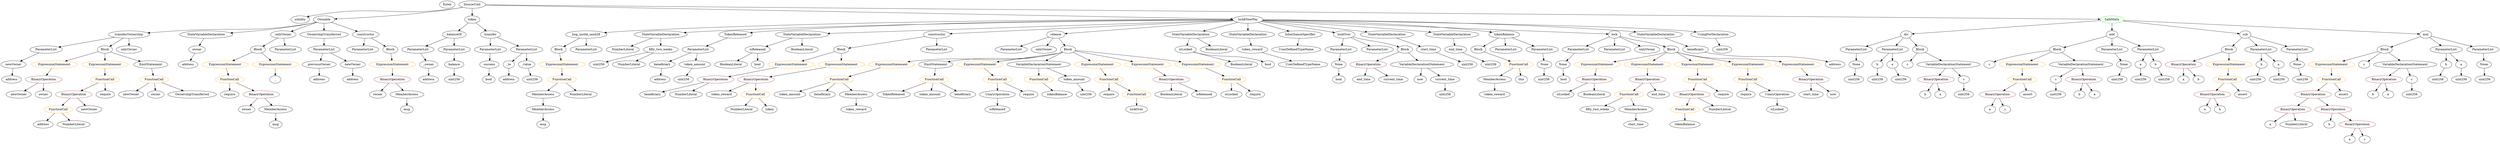strict digraph {
	graph [bb="0,0,9936.1,684"];
	node [label="\N"];
	Enter	[height=0.5,
		pos="1766.6,666",
		width=0.83628];
	Block_Unnamed_3	[color=black,
		height=0.5,
		label=Block,
		pos="8155.6,450",
		width=0.90558];
	Identifier_c_4	[color=black,
		height=0.5,
		label=c,
		pos="7881.6,378",
		width=0.75];
	Block_Unnamed_3 -> Identifier_c_4	[pos="e,7902.6,389.87 8124.2,444.29 8078,436.87 7989.7,420.7 7917.6,396 7916,395.47 7914.5,394.89 7912.9,394.27"];
	ExpressionStatement_Unnamed_2	[color=orange,
		height=0.5,
		label=ExpressionStatement,
		pos="8014.6,378",
		width=2.458];
	Block_Unnamed_3 -> ExpressionStatement_Unnamed_2	[pos="e,8047,395.09 8132,437.28 8111.6,427.17 8081.7,412.31 8057.1,400.12"];
	VariableDeclarationStatement_Unnamed_2	[color=black,
		height=0.5,
		label=VariableDeclarationStatement,
		pos="8240.6,378",
		width=3.3174];
	Block_Unnamed_3 -> VariableDeclarationStatement_Unnamed_2	[pos="e,8219.7,396.2 8173.2,434.5 8184.1,425.54 8198.3,413.81 8210.9,403.45"];
	NumberLiteral_Unnamed_3	[color=black,
		height=0.5,
		label=NumberLiteral,
		pos="2460.6,450",
		width=1.765];
	BinaryOperation_Unnamed_7	[color=brown,
		height=0.5,
		label=BinaryOperation,
		pos="8673.6,378",
		width=1.9867];
	Identifier_a_5	[color=black,
		height=0.5,
		label=a,
		pos="8667.6,306",
		width=0.75];
	BinaryOperation_Unnamed_7 -> Identifier_a_5	[pos="e,8669.1,324.1 8672.1,359.7 8671.5,352.41 8670.7,343.73 8670,335.54"];
	Identifier_b_4	[color=black,
		height=0.5,
		label=b,
		pos="8739.6,306",
		width=0.75];
	BinaryOperation_Unnamed_7 -> Identifier_b_4	[pos="e,8725.5,321.89 8689.6,360.05 8698.1,351.04 8708.6,339.83 8717.9,330.04"];
	BinaryOperation_Unnamed_12	[color=brown,
		height=0.5,
		label=BinaryOperation,
		pos="289.59,234",
		width=1.9867];
	FunctionCall_Unnamed_5	[color=orange,
		height=0.5,
		label=FunctionCall,
		pos="225.59,162",
		width=1.6125];
	BinaryOperation_Unnamed_12 -> FunctionCall_Unnamed_5	[pos="e,240.94,179.79 274.09,216.05 266.47,207.71 257.12,197.49 248.67,188.25"];
	Identifier_newOwner	[color=black,
		height=0.5,
		label=newOwner,
		pos="352.59,162",
		width=1.4046];
	BinaryOperation_Unnamed_12 -> Identifier_newOwner	[pos="e,337.91,179.31 304.84,216.05 312.45,207.59 321.82,197.19 330.23,187.84"];
	ParameterList_Unnamed_11	[color=black,
		height=0.5,
		label=ParameterList,
		pos="1938.6,450",
		width=1.7095];
	Parameter_success	[color=black,
		height=0.5,
		label=success,
		pos="1914.6,378",
		width=1.1135];
	ParameterList_Unnamed_11 -> Parameter_success	[pos="e,1920.5,396.1 1932.7,431.7 1930.1,424.24 1927,415.32 1924.2,406.97"];
	FunctionDefinition_bug_unchk_send28	[color=black,
		height=0.5,
		label=bug_unchk_send28,
		pos="2317.6,522",
		width=2.3194];
	Block_Unnamed_10	[color=black,
		height=0.5,
		label=Block,
		pos="2205.6,450",
		width=0.90558];
	FunctionDefinition_bug_unchk_send28 -> Block_Unnamed_10	[pos="e,2226.4,464.04 2291.3,504.59 2274.8,494.25 2253.4,480.87 2236.1,470.06"];
	ParameterList_Unnamed_22	[color=black,
		height=0.5,
		label=ParameterList,
		pos="2317.6,450",
		width=1.7095];
	FunctionDefinition_bug_unchk_send28 -> ParameterList_Unnamed_22	[pos="e,2317.6,468.1 2317.6,503.7 2317.6,496.41 2317.6,487.73 2317.6,479.54"];
	BinaryOperation_Unnamed_20	[color=brown,
		height=0.5,
		label=BinaryOperation,
		pos="5405.6,378",
		width=1.9867];
	Identifier_end_time_1	[color=black,
		height=0.5,
		label=end_time,
		pos="5383.6,306",
		width=1.2382];
	BinaryOperation_Unnamed_20 -> Identifier_end_time_1	[pos="e,5389,324.1 5400.1,359.7 5397.8,352.24 5395,343.32 5392.4,334.97"];
	Identifier_current_time	[color=black,
		height=0.5,
		label=current_time,
		pos="5503.6,306",
		width=1.5848];
	BinaryOperation_Unnamed_20 -> Identifier_current_time	[pos="e,5481.3,322.91 5428.3,360.76 5441.4,351.42 5458,339.55 5472.3,329.33"];
	FunctionCall_Unnamed_13	[color=orange,
		height=0.5,
		label=FunctionCall,
		pos="2220.6,306",
		width=1.6125];
	MemberAccess_Unnamed_4	[color=black,
		height=0.5,
		label=MemberAccess,
		pos="2144.6,234",
		width=1.9174];
	FunctionCall_Unnamed_13 -> MemberAccess_Unnamed_4	[pos="e,2162.7,251.71 2202.6,288.41 2193.2,279.76 2181.5,269 2171.1,259.42"];
	NumberLiteral_Unnamed_7	[color=black,
		height=0.5,
		label=NumberLiteral,
		pos="2295.6,234",
		width=1.765];
	FunctionCall_Unnamed_13 -> NumberLiteral_Unnamed_7	[pos="e,2277.7,251.71 2238.4,288.41 2247.6,279.76 2259.2,269 2269.4,259.42"];
	BooleanLiteral_Unnamed_5	[color=black,
		height=0.5,
		label=BooleanLiteral,
		pos="4657.6,234",
		width=1.7788];
	Identifier_isLocked_2	[color=black,
		height=0.5,
		label=isLocked,
		pos="4902.6,234",
		width=1.2521];
	FunctionDefinition_transferOwnership	[color=black,
		height=0.5,
		label=transferOwnership,
		pos="510.59,522",
		width=2.1947];
	ParameterList_Unnamed_15	[color=black,
		height=0.5,
		label=ParameterList,
		pos="181.59,450",
		width=1.7095];
	FunctionDefinition_transferOwnership -> ParameterList_Unnamed_15	[pos="e,230.3,461.36 454.4,509.05 395.06,496.42 301.85,476.59 241.22,463.69"];
	Block_Unnamed_6	[color=black,
		height=0.5,
		label=Block,
		pos="413.59,450",
		width=0.90558];
	FunctionDefinition_transferOwnership -> Block_Unnamed_6	[pos="e,432.82,464.88 487.6,504.41 473.9,494.53 456.41,481.91 441.88,471.41"];
	ModifierInvocation_onlyOwner	[color=black,
		height=0.5,
		label=onlyOwner,
		pos="515.59,450",
		width=1.4323];
	FunctionDefinition_transferOwnership -> ModifierInvocation_onlyOwner	[pos="e,514.37,468.1 511.82,503.7 512.34,496.41 512.96,487.73 513.55,479.54"];
	PragmaDirective_solidity	[color=black,
		height=0.5,
		label=solidity,
		pos="1179.6,594",
		width=1.0442];
	Parameter_b_2	[color=black,
		height=0.5,
		label=b,
		pos="8984.6,378",
		width=0.75];
	ElementaryTypeName_uint256_9	[color=black,
		height=0.5,
		label=uint256,
		pos="8964.6,306",
		width=1.0442];
	Parameter_b_2 -> ElementaryTypeName_uint256_9	[pos="e,8969.5,324.28 8979.7,360.05 8977.6,352.6 8975.1,343.64 8972.7,335.22"];
	Identifier_start_time_1	[color=black,
		height=0.5,
		label=start_time,
		pos="6464.6,90",
		width=1.3076];
	StateVariableDeclaration_Unnamed_7	[color=black,
		height=0.5,
		label=StateVariableDeclaration,
		pos="2614.6,522",
		width=2.8184];
	StateVariableDeclaration_Unnamed_7 -> NumberLiteral_Unnamed_3	[pos="e,2493.2,465.83 2578.9,504.76 2556.4,494.57 2527.4,481.37 2503.7,470.59"];
	VariableDeclaration_fifty_two_weeks	[color=black,
		height=0.5,
		label=fifty_two_weeks,
		pos="2614.6,450",
		width=2.0145];
	StateVariableDeclaration_Unnamed_7 -> VariableDeclaration_fifty_two_weeks	[pos="e,2614.6,468.1 2614.6,503.7 2614.6,496.41 2614.6,487.73 2614.6,479.54"];
	ExpressionStatement_Unnamed_4	[color=orange,
		height=0.5,
		label=ExpressionStatement,
		pos="889.59,378",
		width=2.458];
	FunctionCall_Unnamed_3	[color=orange,
		height=0.5,
		label=FunctionCall,
		pos="917.59,306",
		width=1.6125];
	ExpressionStatement_Unnamed_4 -> FunctionCall_Unnamed_3	[pos="e,910.75,324.1 896.51,359.7 899.53,352.15 903.14,343.12 906.51,334.68"];
	BinaryOperation_Unnamed_14	[color=brown,
		height=0.5,
		label=BinaryOperation,
		pos="2983.6,306",
		width=1.9867];
	Identifier_token_reward	[color=black,
		height=0.5,
		label=token_reward,
		pos="2833.6,234",
		width=1.7095];
	BinaryOperation_Unnamed_14 -> Identifier_token_reward	[pos="e,2865.4,249.85 2950.7,289.64 2928.6,279.33 2899.3,265.66 2875.5,254.58"];
	FunctionCall_Unnamed_7	[color=orange,
		height=0.5,
		label=FunctionCall,
		pos="2971.6,234",
		width=1.6125];
	BinaryOperation_Unnamed_14 -> FunctionCall_Unnamed_7	[pos="e,2974.5,252.1 2980.6,287.7 2979.4,280.32 2977.8,271.52 2976.4,263.25"];
	VariableDeclaration_isLocked	[color=black,
		height=0.5,
		label=isLocked,
		pos="4663.6,450",
		width=1.2521];
	BooleanLiteral_Unnamed	[color=black,
		height=0.5,
		label=BooleanLiteral,
		pos="4884.6,378",
		width=1.7788];
	VariableDeclaration_isLocked -> BooleanLiteral_Unnamed	[pos="e,4843.1,392.13 4698.1,438.06 4734.1,426.66 4791,408.66 4832.4,395.52"];
	ElementaryTypeName_bool_1	[color=black,
		height=0.5,
		label=bool,
		pos="4994.6,378",
		width=0.76697];
	VariableDeclaration_isLocked -> ElementaryTypeName_bool_1	[pos="e,4973.5,389.94 4697.1,437.57 4703.8,435.52 4710.9,433.55 4717.6,432 4822.7,407.73 4854.2,426.82 4957.6,396 4959.3,395.48 4961.1,\
394.9 4962.8,394.27"];
	Identifier_TokenReleased	[color=black,
		height=0.5,
		label=TokenReleased,
		pos="3537.6,234",
		width=1.8897];
	FunctionDefinition_balanceOf	[color=black,
		height=0.5,
		label=balanceOf,
		pos="1797.6,522",
		width=1.3491];
	ParameterList_Unnamed_8	[color=black,
		height=0.5,
		label=ParameterList,
		pos="1656.6,450",
		width=1.7095];
	FunctionDefinition_balanceOf -> ParameterList_Unnamed_8	[pos="e,1686.7,465.94 1769.4,507 1748.6,496.69 1720.1,482.52 1696.9,471.02"];
	ParameterList_Unnamed_9	[color=black,
		height=0.5,
		label=ParameterList,
		pos="1797.6,450",
		width=1.7095];
	FunctionDefinition_balanceOf -> ParameterList_Unnamed_9	[pos="e,1797.6,468.1 1797.6,503.7 1797.6,496.41 1797.6,487.73 1797.6,479.54"];
	Parameter_None_2	[color=black,
		height=0.5,
		label=None,
		pos="9132.6,378",
		width=0.85014];
	ElementaryTypeName_uint256_10	[color=black,
		height=0.5,
		label=uint256,
		pos="9150.6,306",
		width=1.0442];
	Parameter_None_2 -> ElementaryTypeName_uint256_10	[pos="e,9146.2,324.1 9137,359.7 9138.9,352.32 9141.2,343.52 9143.3,335.25"];
	ElementaryTypeName_uint256_20	[color=black,
		height=0.5,
		label=uint256,
		pos="2364.6,378",
		width=1.0442];
	StateVariableDeclaration_Unnamed	[color=black,
		height=0.5,
		label=StateVariableDeclaration,
		pos="755.59,522",
		width=2.8184];
	VariableDeclaration_owner	[color=black,
		height=0.5,
		label=owner,
		pos="747.59,450",
		width=0.93331];
	StateVariableDeclaration_Unnamed -> VariableDeclaration_owner	[pos="e,749.54,468.1 753.61,503.7 752.78,496.41 751.78,487.73 750.85,479.54"];
	ElementaryTypeName_uint256_16	[color=black,
		height=0.5,
		label=uint256,
		pos="2094.6,306",
		width=1.0442];
	BooleanLiteral_Unnamed_2	[color=black,
		height=0.5,
		label=BooleanLiteral,
		pos="2895.6,378",
		width=1.7788];
	EventDefinition_TokenReleased	[color=black,
		height=0.5,
		label=TokenReleased,
		pos="2916.6,522",
		width=1.8897];
	ParameterList_Unnamed_16	[color=black,
		height=0.5,
		label=ParameterList,
		pos="2766.6,450",
		width=1.7095];
	EventDefinition_TokenReleased -> ParameterList_Unnamed_16	[pos="e,2798.3,465.8 2884,505.81 2861.9,495.48 2832.4,481.71 2808.5,470.56"];
	FunctionCall_Unnamed_11	[color=orange,
		height=0.5,
		label=FunctionCall,
		pos="6664.6,162",
		width=1.6125];
	Identifier_tokenBalance	[color=black,
		height=0.5,
		label=tokenBalance,
		pos="6664.6,90",
		width=1.6679];
	FunctionCall_Unnamed_11 -> Identifier_tokenBalance	[pos="e,6664.6,108.1 6664.6,143.7 6664.6,136.41 6664.6,127.73 6664.6,119.54"];
	ElementaryTypeName_address	[color=black,
		height=0.5,
		label=address,
		pos="1696.6,306",
		width=1.0996];
	ExpressionStatement_Unnamed_14	[color=orange,
		height=0.5,
		label=ExpressionStatement,
		pos="6319.6,378",
		width=2.458];
	BinaryOperation_Unnamed_19	[color=brown,
		height=0.5,
		label=BinaryOperation,
		pos="6299.6,306",
		width=1.9867];
	ExpressionStatement_Unnamed_14 -> BinaryOperation_Unnamed_19	[pos="e,6304.5,324.1 6314.6,359.7 6312.5,352.24 6310,343.32 6307.6,334.97"];
	NumberLiteral_Unnamed_4	[color=black,
		height=0.5,
		label=NumberLiteral,
		pos="2914.6,162",
		width=1.765];
	ParameterList_Unnamed_24	[color=black,
		height=0.5,
		label=ParameterList,
		pos="5290.6,450",
		width=1.7095];
	Parameter_None_6	[color=black,
		height=0.5,
		label=None,
		pos="5285.6,378",
		width=0.85014];
	ParameterList_Unnamed_24 -> Parameter_None_6	[pos="e,5286.8,396.1 5289.4,431.7 5288.8,424.41 5288.2,415.73 5287.6,407.54"];
	FunctionDefinition_div	[color=black,
		height=0.5,
		label=div,
		pos="7534.6,522",
		width=0.75];
	ParameterList_Unnamed_3	[color=black,
		height=0.5,
		label=ParameterList,
		pos="7335.6,450",
		width=1.7095];
	FunctionDefinition_div -> ParameterList_Unnamed_3	[pos="e,7373.8,464.44 7511,512.7 7480,501.78 7424.7,482.34 7384.5,468.19"];
	ParameterList_Unnamed_2	[color=black,
		height=0.5,
		label=ParameterList,
		pos="7478.6,450",
		width=1.7095];
	FunctionDefinition_div -> ParameterList_Unnamed_2	[pos="e,7491.9,467.63 7522.4,505.81 7515.6,497.28 7506.9,486.4 7499.1,476.6"];
	Block_Unnamed_1	[color=black,
		height=0.5,
		label=Block,
		pos="7590.6,450",
		width=0.90558];
	FunctionDefinition_div -> Block_Unnamed_1	[pos="e,7578.1,466.64 7546.7,505.81 7553.8,496.94 7562.9,485.55 7571,475.45"];
	Block_Unnamed_2	[color=black,
		height=0.5,
		label=Block,
		pos="8851.6,450",
		width=0.90558];
	Block_Unnamed_2 -> BinaryOperation_Unnamed_7	[pos="e,8711,393.71 8825.7,438.82 8798.5,428.11 8755,411.01 8721.5,397.84"];
	ExpressionStatement_Unnamed_1	[color=orange,
		height=0.5,
		label=ExpressionStatement,
		pos="8851.6,378",
		width=2.458];
	Block_Unnamed_2 -> ExpressionStatement_Unnamed_1	[pos="e,8851.6,396.1 8851.6,431.7 8851.6,424.41 8851.6,415.73 8851.6,407.54"];
	VariableDeclaration_beneficiary	[color=black,
		height=0.5,
		label=beneficiary,
		pos="6716.6,450",
		width=1.4184];
	ElementaryTypeName_address_7	[color=black,
		height=0.5,
		label=address,
		pos="7245.6,378",
		width=1.0996];
	VariableDeclaration_beneficiary -> ElementaryTypeName_address_7	[pos="e,7216.1,390.54 6753.8,437.28 6761.3,435.25 6769.1,433.36 6776.6,432 6960.9,398.31 7013.3,435 7196.6,396 7199.4,395.4 7202.3,394.69 \
7205.1,393.9"];
	Identifier_b_2	[color=black,
		height=0.5,
		label=b,
		pos="7595.6,234",
		width=0.75];
	Parameter__to	[color=black,
		height=0.5,
		label=_to,
		pos="1999.6,378",
		width=0.75];
	ElementaryTypeName_address_1	[color=black,
		height=0.5,
		label=address,
		pos="1999.6,306",
		width=1.0996];
	Parameter__to -> ElementaryTypeName_address_1	[pos="e,1999.6,324.1 1999.6,359.7 1999.6,352.41 1999.6,343.73 1999.6,335.54"];
	Parameter_None_4	[color=black,
		height=0.5,
		label=None,
		pos="6103.6,378",
		width=0.85014];
	ElementaryTypeName_uint256_22	[color=black,
		height=0.5,
		label=uint256,
		pos="6099.6,306",
		width=1.0442];
	Parameter_None_4 -> ElementaryTypeName_uint256_22	[pos="e,6100.6,324.1 6102.6,359.7 6102.2,352.41 6101.7,343.73 6101.2,335.54"];
	StateVariableDeclaration_Unnamed_4	[color=black,
		height=0.5,
		label=StateVariableDeclaration,
		pos="3178.6,522",
		width=2.8184];
	VariableDeclaration_isReleased	[color=black,
		height=0.5,
		label=isReleased,
		pos="3005.6,450",
		width=1.3907];
	StateVariableDeclaration_Unnamed_4 -> VariableDeclaration_isReleased	[pos="e,3038,464.12 3139.3,505.12 3112.3,494.18 3076.4,479.66 3048.6,468.41"];
	BooleanLiteral_Unnamed_3	[color=black,
		height=0.5,
		label=BooleanLiteral,
		pos="3178.6,450",
		width=1.7788];
	StateVariableDeclaration_Unnamed_4 -> BooleanLiteral_Unnamed_3	[pos="e,3178.6,468.1 3178.6,503.7 3178.6,496.41 3178.6,487.73 3178.6,479.54"];
	Identifier_owner_1	[color=black,
		height=0.5,
		label=owner,
		pos="982.59,162",
		width=0.93331];
	Parameter_balance	[color=black,
		height=0.5,
		label=balance,
		pos="1797.6,378",
		width=1.0719];
	ElementaryTypeName_uint256_15	[color=black,
		height=0.5,
		label=uint256,
		pos="1797.6,306",
		width=1.0442];
	Parameter_balance -> ElementaryTypeName_uint256_15	[pos="e,1797.6,324.1 1797.6,359.7 1797.6,352.41 1797.6,343.73 1797.6,335.54"];
	ModifierDefinition_onlyOwner	[color=black,
		height=0.5,
		label=onlyOwner,
		pos="1114.6,522",
		width=1.4323];
	Block_Unnamed_5	[color=black,
		height=0.5,
		label=Block,
		pos="1013.6,450",
		width=0.90558];
	ModifierDefinition_onlyOwner -> Block_Unnamed_5	[pos="e,1033.2,464.6 1092.2,505.46 1077.5,495.32 1058.3,481.99 1042.5,471.05"];
	ParameterList_Unnamed_14	[color=black,
		height=0.5,
		label=ParameterList,
		pos="1125.6,450",
		width=1.7095];
	ModifierDefinition_onlyOwner -> ParameterList_Unnamed_14	[pos="e,1122.9,468.1 1117.3,503.7 1118.5,496.32 1119.8,487.52 1121.1,479.25"];
	FunctionCall_Unnamed_1	[color=orange,
		height=0.5,
		label=FunctionCall,
		pos="8850.6,306",
		width=1.6125];
	ExpressionStatement_Unnamed_1 -> FunctionCall_Unnamed_1	[pos="e,8850.8,324.1 8851.3,359.7 8851.2,352.41 8851.1,343.73 8851,335.54"];
	ParameterList_Unnamed_13	[color=black,
		height=0.5,
		label=ParameterList,
		pos="1432.6,450",
		width=1.7095];
	BinaryOperation_Unnamed_2	[color=brown,
		height=0.5,
		label=BinaryOperation,
		pos="9111.6,162",
		width=1.9867];
	Identifier_a_1	[color=black,
		height=0.5,
		label=a,
		pos="9015.6,90",
		width=0.75];
	BinaryOperation_Unnamed_2 -> Identifier_a_1	[pos="e,9033.3,103.88 9089.3,144.76 9075.3,134.56 9057.2,121.33 9042.4,110.55"];
	NumberLiteral_Unnamed	[color=black,
		height=0.5,
		label=NumberLiteral,
		pos="9124.6,90",
		width=1.765];
	BinaryOperation_Unnamed_2 -> NumberLiteral_Unnamed	[pos="e,9121.4,108.1 9114.8,143.7 9116.2,136.32 9117.8,127.52 9119.3,119.25"];
	Identifier_isReleased	[color=black,
		height=0.5,
		label=isReleased,
		pos="3959.6,162",
		width=1.3907];
	EventDefinition_OwnershipTransferred	[color=black,
		height=0.5,
		label=OwnershipTransferred,
		pos="1278.6,522",
		width=2.6243];
	ParameterList_Unnamed_12	[color=black,
		height=0.5,
		label=ParameterList,
		pos="1278.6,450",
		width=1.7095];
	EventDefinition_OwnershipTransferred -> ParameterList_Unnamed_12	[pos="e,1278.6,468.1 1278.6,503.7 1278.6,496.41 1278.6,487.73 1278.6,479.54"];
	Parameter_None_1	[color=black,
		height=0.5,
		label=None,
		pos="7333.6,378",
		width=0.85014];
	ParameterList_Unnamed_3 -> Parameter_None_1	[pos="e,7334.1,396.1 7335.1,431.7 7334.9,424.41 7334.6,415.73 7334.4,407.54"];
	FunctionDefinition_constructor_1	[color=black,
		height=0.5,
		label=constructor,
		pos="3584.6,522",
		width=1.4877];
	Block_Unnamed_7	[color=black,
		height=0.5,
		label=Block,
		pos="3334.6,450",
		width=0.90558];
	FunctionDefinition_constructor_1 -> Block_Unnamed_7	[pos="e,3363.4,459.05 3544.4,509.75 3497.6,496.65 3420.8,475.14 3374.2,462.1"];
	ParameterList_Unnamed_17	[color=black,
		height=0.5,
		label=ParameterList,
		pos="3584.6,450",
		width=1.7095];
	FunctionDefinition_constructor_1 -> ParameterList_Unnamed_17	[pos="e,3584.6,468.1 3584.6,503.7 3584.6,496.41 3584.6,487.73 3584.6,479.54"];
	BinaryOperation_Unnamed	[color=brown,
		height=0.5,
		label=BinaryOperation,
		pos="9486.6,306",
		width=1.9867];
	Identifier_b	[color=black,
		height=0.5,
		label=b,
		pos="9431.6,234",
		width=0.75];
	BinaryOperation_Unnamed -> Identifier_b	[pos="e,9443.7,250.36 9473.3,288.05 9466.5,279.44 9458.1,268.81 9450.7,259.33"];
	Identifier_a	[color=black,
		height=0.5,
		label=a,
		pos="9503.6,234",
		width=0.75];
	BinaryOperation_Unnamed -> Identifier_a	[pos="e,9499.4,252.1 9490.8,287.7 9492.6,280.32 9494.7,271.52 9496.7,263.25"];
	ElementaryTypeName_uint256_12	[color=black,
		height=0.5,
		label=uint256,
		pos="8577.6,306",
		width=1.0442];
	ExpressionStatement_Unnamed_9	[color=orange,
		height=0.5,
		label=ExpressionStatement,
		pos="3139.6,378",
		width=2.458];
	Block_Unnamed_7 -> ExpressionStatement_Unnamed_9	[pos="e,3182,394.24 3307.9,439.41 3278.4,428.81 3230,411.47 3192.7,398.08"];
	ExpressionStatement_Unnamed_8	[color=orange,
		height=0.5,
		label=ExpressionStatement,
		pos="3334.6,378",
		width=2.458];
	Block_Unnamed_7 -> ExpressionStatement_Unnamed_8	[pos="e,3334.6,396.1 3334.6,431.7 3334.6,424.41 3334.6,415.73 3334.6,407.54"];
	Identifier_msg_2	[color=black,
		height=0.5,
		label=msg,
		pos="2144.6,90",
		width=0.75];
	ExpressionStatement_Unnamed_13	[color=orange,
		height=0.5,
		label=ExpressionStatement,
		pos="6514.6,378",
		width=2.458];
	BinaryOperation_Unnamed_18	[color=brown,
		height=0.5,
		label=BinaryOperation,
		pos="6514.6,306",
		width=1.9867];
	ExpressionStatement_Unnamed_13 -> BinaryOperation_Unnamed_18	[pos="e,6514.6,324.1 6514.6,359.7 6514.6,352.41 6514.6,343.73 6514.6,335.54"];
	ParameterList_Unnamed_25	[color=black,
		height=0.5,
		label=ParameterList,
		pos="3977.6,450",
		width=1.7095];
	MemberAccess_Unnamed_5	[color=black,
		height=0.5,
		label=MemberAccess,
		pos="2144.6,162",
		width=1.9174];
	MemberAccess_Unnamed_4 -> MemberAccess_Unnamed_5	[pos="e,2144.6,180.1 2144.6,215.7 2144.6,208.41 2144.6,199.73 2144.6,191.54"];
	Parameter__owner	[color=black,
		height=0.5,
		label=_owner,
		pos="1696.6,378",
		width=1.0719];
	Parameter__owner -> ElementaryTypeName_address	[pos="e,1696.6,324.1 1696.6,359.7 1696.6,352.41 1696.6,343.73 1696.6,335.54"];
	FunctionCall_Unnamed_19	[color=orange,
		height=0.5,
		label=FunctionCall,
		pos="3313.6,306",
		width=1.6125];
	Identifier_token_amount	[color=black,
		height=0.5,
		label=token_amount,
		pos="3111.6,234",
		width=1.765];
	FunctionCall_Unnamed_19 -> Identifier_token_amount	[pos="e,3150.6,248.53 3276.1,292 3243.7,280.78 3196.7,264.5 3161.2,252.21"];
	Identifier_beneficiary_1	[color=black,
		height=0.5,
		label=beneficiary,
		pos="3244.6,234",
		width=1.4184];
	FunctionCall_Unnamed_19 -> Identifier_beneficiary_1	[pos="e,3260.8,251.47 3297.2,288.41 3288.7,279.78 3278.2,269.06 3268.7,259.5"];
	MemberAccess_Unnamed_6	[color=black,
		height=0.5,
		label=MemberAccess,
		pos="3382.6,234",
		width=1.9174];
	FunctionCall_Unnamed_19 -> MemberAccess_Unnamed_6	[pos="e,3365.9,251.96 3329.9,288.41 3338.3,279.91 3348.7,269.37 3358,259.91"];
	ExpressionStatement_Unnamed_7	[color=orange,
		height=0.5,
		label=ExpressionStatement,
		pos="215.59,378",
		width=2.458];
	BinaryOperation_Unnamed_13	[color=brown,
		height=0.5,
		label=BinaryOperation,
		pos="168.59,306",
		width=1.9867];
	ExpressionStatement_Unnamed_7 -> BinaryOperation_Unnamed_13	[pos="e,180.07,324.1 203.97,359.7 198.68,351.81 192.29,342.3 186.41,333.55"];
	FunctionDefinition_release	[color=black,
		height=0.5,
		label=release,
		pos="4159.6,522",
		width=0.98875];
	FunctionDefinition_release -> ParameterList_Unnamed_25	[pos="e,4013.7,464.87 4131.9,510.37 4103.4,499.39 4058.4,482.07 4024.3,468.97"];
	ModifierInvocation_onlyOwner_2	[color=black,
		height=0.5,
		label=onlyOwner,
		pos="4108.6,450",
		width=1.4323];
	FunctionDefinition_release -> ModifierInvocation_onlyOwner_2	[pos="e,4120.7,467.63 4147.8,504.76 4141.7,496.49 4134.3,486.23 4127.5,476.9"];
	Block_Unnamed_12	[color=black,
		height=0.5,
		label=Block,
		pos="4210.6,450",
		width=0.90558];
	FunctionDefinition_release -> Block_Unnamed_12	[pos="e,4198.8,467.15 4171.4,504.76 4177.6,496.28 4185.3,485.71 4192.2,476.2"];
	BinaryOperation_Unnamed_16	[color=brown,
		height=0.5,
		label=BinaryOperation,
		pos="6691.6,234",
		width=1.9867];
	BinaryOperation_Unnamed_16 -> FunctionCall_Unnamed_11	[pos="e,6671.2,180.1 6684.9,215.7 6682,208.15 6678.5,199.12 6675.3,190.68"];
	NumberLiteral_Unnamed_6	[color=black,
		height=0.5,
		label=NumberLiteral,
		pos="6804.6,162",
		width=1.765];
	BinaryOperation_Unnamed_16 -> NumberLiteral_Unnamed_6	[pos="e,6779.2,178.74 6717.5,216.94 6733,207.36 6752.8,195.06 6769.7,184.63"];
	Block_Unnamed_5 -> ExpressionStatement_Unnamed_4	[pos="e,918.57,395.36 991.42,436.49 973.94,426.62 949.13,412.61 928.38,400.9"];
	ExpressionStatement_Unnamed_5	[color=orange,
		height=0.5,
		label=ExpressionStatement,
		pos="1084.6,378",
		width=2.458];
	Block_Unnamed_5 -> ExpressionStatement_Unnamed_5	[pos="e,1067.2,396.13 1029,433.81 1037.8,425.14 1049,414.05 1059.1,404.12"];
	VariableDeclaration_end_time	[color=black,
		height=0.5,
		label=end_time,
		pos="5751.6,450",
		width=1.2382];
	ElementaryTypeName_uint256_19	[color=black,
		height=0.5,
		label=uint256,
		pos="5882.6,378",
		width=1.0442];
	VariableDeclaration_end_time -> ElementaryTypeName_uint256_19	[pos="e,5858.2,392.03 5777.8,435 5798,424.19 5826.2,409.13 5848.3,397.35"];
	Identifier_isReleased_1	[color=black,
		height=0.5,
		label=isReleased,
		pos="4789.6,234",
		width=1.3907];
	VariableDeclaration_previousOwner	[color=black,
		height=0.5,
		label=previousOwner,
		pos="1258.6,378",
		width=1.8759];
	ElementaryTypeName_address_3	[color=black,
		height=0.5,
		label=address,
		pos="1258.6,306",
		width=1.0996];
	VariableDeclaration_previousOwner -> ElementaryTypeName_address_3	[pos="e,1258.6,324.1 1258.6,359.7 1258.6,352.41 1258.6,343.73 1258.6,335.54"];
	Parameter_newOwner	[color=black,
		height=0.5,
		label=newOwner,
		pos="52.587,378",
		width=1.4046];
	ParameterList_Unnamed_15 -> Parameter_newOwner	[pos="e,79.507,393.61 153.28,433.64 134.5,423.45 109.66,409.97 89.36,398.95"];
	Block_Unnamed_8	[color=black,
		height=0.5,
		label=Block,
		pos="5846.6,450",
		width=0.90558];
	FunctionCall_Unnamed_8	[color=orange,
		height=0.5,
		label=FunctionCall,
		pos="5996.6,378",
		width=1.6125];
	Block_Unnamed_8 -> FunctionCall_Unnamed_8	[pos="e,5965.4,393.56 5871,437.6 5893.7,427 5928,410.99 5955.1,398.38"];
	Identifier_b_5	[color=black,
		height=0.5,
		label=b,
		pos="8237.6,234",
		width=0.75];
	Identifier_beneficiary	[color=black,
		height=0.5,
		label=beneficiary,
		pos="2557.6,234",
		width=1.4184];
	BinaryOperation_Unnamed_10	[color=brown,
		height=0.5,
		label=BinaryOperation,
		pos="1551.6,306",
		width=1.9867];
	Identifier_owner	[color=black,
		height=0.5,
		label=owner,
		pos="1491.6,234",
		width=0.93331];
	BinaryOperation_Unnamed_10 -> Identifier_owner	[pos="e,1505.2,250.83 1537.1,288.05 1529.7,279.47 1520.6,268.89 1512.5,259.44"];
	MemberAccess_Unnamed	[color=black,
		height=0.5,
		label=MemberAccess,
		pos="1612.6,234",
		width=1.9174];
	BinaryOperation_Unnamed_10 -> MemberAccess_Unnamed	[pos="e,1598,251.79 1566.4,288.05 1573.6,279.71 1582.5,269.49 1590.6,260.25"];
	Identifier_now_1	[color=black,
		height=0.5,
		label=now,
		pos="5609.6,306",
		width=0.75];
	VariableDeclaration_newOwner	[color=black,
		height=0.5,
		label=newOwner,
		pos="1394.6,378",
		width=1.4046];
	ElementaryTypeName_address_4	[color=black,
		height=0.5,
		label=address,
		pos="1394.6,306",
		width=1.0996];
	VariableDeclaration_newOwner -> ElementaryTypeName_address_4	[pos="e,1394.6,324.1 1394.6,359.7 1394.6,352.41 1394.6,343.73 1394.6,335.54"];
	MemberAccess_Unnamed_2	[color=black,
		height=0.5,
		label=MemberAccess,
		pos="5892.6,306",
		width=1.9174];
	Identifier_token_reward_1	[color=black,
		height=0.5,
		label=token_reward,
		pos="5892.6,234",
		width=1.7095];
	MemberAccess_Unnamed_2 -> Identifier_token_reward_1	[pos="e,5892.6,252.1 5892.6,287.7 5892.6,280.41 5892.6,271.73 5892.6,263.54"];
	BooleanLiteral_Unnamed_1	[color=black,
		height=0.5,
		label=BooleanLiteral,
		pos="4790.6,450",
		width=1.7788];
	FunctionDefinition_add	[color=black,
		height=0.5,
		label=add,
		pos="8375.6,522",
		width=0.75];
	FunctionDefinition_add -> Block_Unnamed_3	[pos="e,8183.3,459.82 8351.6,513.38 8313.7,501.32 8239.7,477.75 8194.2,463.29"];
	ParameterList_Unnamed_7	[color=black,
		height=0.5,
		label=ParameterList,
		pos="8375.6,450",
		width=1.7095];
	FunctionDefinition_add -> ParameterList_Unnamed_7	[pos="e,8375.6,468.1 8375.6,503.7 8375.6,496.41 8375.6,487.73 8375.6,479.54"];
	ParameterList_Unnamed_6	[color=black,
		height=0.5,
		label=ParameterList,
		pos="8516.6,450",
		width=1.7095];
	FunctionDefinition_add -> ParameterList_Unnamed_6	[pos="e,8486.2,466.09 8396.7,510.52 8417.6,500.16 8450,484.05 8475.9,471.19"];
	ExpressionStatement_Unnamed_6	[color=orange,
		height=0.5,
		label=ExpressionStatement,
		pos="413.59,378",
		width=2.458];
	FunctionCall_Unnamed_4	[color=orange,
		height=0.5,
		label=FunctionCall,
		pos="413.59,306",
		width=1.6125];
	ExpressionStatement_Unnamed_6 -> FunctionCall_Unnamed_4	[pos="e,413.59,324.1 413.59,359.7 413.59,352.41 413.59,343.73 413.59,335.54"];
	FunctionCall_Unnamed_7 -> NumberLiteral_Unnamed_4	[pos="e,2928.3,179.79 2957.8,216.05 2951.1,207.8 2942.8,197.7 2935.4,188.54"];
	Identifier_token	[color=black,
		height=0.5,
		label=token,
		pos="3027.6,162",
		width=0.864];
	FunctionCall_Unnamed_7 -> Identifier_token	[pos="e,3014.9,178.83 2985.1,216.05 2991.9,207.56 3000.3,197.11 3007.8,187.73"];
	ExpressionStatement_Unnamed_11	[color=orange,
		height=0.5,
		label=ExpressionStatement,
		pos="6709.6,378",
		width=2.458];
	FunctionCall_Unnamed_10	[color=orange,
		height=0.5,
		label=FunctionCall,
		pos="6709.6,306",
		width=1.6125];
	ExpressionStatement_Unnamed_11 -> FunctionCall_Unnamed_10	[pos="e,6709.6,324.1 6709.6,359.7 6709.6,352.41 6709.6,343.73 6709.6,335.54"];
	ContractDefinition_Ownable	[color=black,
		height=0.5,
		label=Ownable,
		pos="1278.6,594",
		width=1.2105];
	ContractDefinition_Ownable -> FunctionDefinition_transferOwnership	[pos="e,576.76,532.18 1247,581.27 1240.4,579.19 1233.3,577.28 1226.6,576 972.47,527.41 903.17,564.17 645.59,540 626.9,538.25 606.81,535.94 \
587.98,533.6"];
	ContractDefinition_Ownable -> StateVariableDeclaration_Unnamed	[pos="e,851.69,528.06 1246.7,581.44 1240.1,579.38 1233.2,577.43 1226.6,576 1103.5,549.26 959.3,535.55 863.17,528.85"];
	ContractDefinition_Ownable -> ModifierDefinition_onlyOwner	[pos="e,1146.5,536.6 1249.3,580.49 1223.5,569.49 1185.7,553.35 1156.7,540.98"];
	ContractDefinition_Ownable -> EventDefinition_OwnershipTransferred	[pos="e,1278.6,540.1 1278.6,575.7 1278.6,568.41 1278.6,559.73 1278.6,551.54"];
	FunctionDefinition_constructor	[color=black,
		height=0.5,
		label=constructor,
		pos="1444.6,522",
		width=1.4877];
	ContractDefinition_Ownable -> FunctionDefinition_constructor	[pos="e,1412,536.72 1308.3,580.49 1334.3,569.52 1372.4,553.46 1401.7,541.09"];
	Identifier_msg	[color=black,
		height=0.5,
		label=msg,
		pos="1612.6,162",
		width=0.75];
	StateVariableDeclaration_Unnamed_3	[color=black,
		height=0.5,
		label=StateVariableDeclaration,
		pos="4701.6,522",
		width=2.8184];
	StateVariableDeclaration_Unnamed_3 -> VariableDeclaration_isLocked	[pos="e,4672.9,468.1 4692.2,503.7 4688,495.98 4683,486.71 4678.3,478.11"];
	StateVariableDeclaration_Unnamed_3 -> BooleanLiteral_Unnamed_1	[pos="e,4769.9,467.31 4723.1,504.05 4734.4,495.16 4748.5,484.11 4760.8,474.41"];
	ElementaryTypeName_uint256_6	[color=black,
		height=0.5,
		label=uint256,
		pos="7316.6,306",
		width=1.0442];
	ElementaryTypeName_uint256_18	[color=black,
		height=0.5,
		label=uint256,
		pos="5789.6,378",
		width=1.0442];
	VariableDeclaration_beneficiary_1	[color=black,
		height=0.5,
		label=beneficiary,
		pos="2616.6,378",
		width=1.4184];
	ParameterList_Unnamed_16 -> VariableDeclaration_beneficiary_1	[pos="e,2646.6,392.99 2734.8,434.15 2712.1,423.56 2681.4,409.23 2656.9,397.84"];
	VariableDeclaration_token_amount	[color=black,
		height=0.5,
		label=token_amount,
		pos="2749.6,378",
		width=1.765];
	ParameterList_Unnamed_16 -> VariableDeclaration_token_amount	[pos="e,2753.7,396.1 2762.4,431.7 2760.6,424.32 2758.5,415.52 2756.4,407.25"];
	Parameter_a_3	[color=black,
		height=0.5,
		label=a,
		pos="8484.6,378",
		width=0.75];
	ElementaryTypeName_uint256_11	[color=black,
		height=0.5,
		label=uint256,
		pos="8484.6,306",
		width=1.0442];
	Parameter_a_3 -> ElementaryTypeName_uint256_11	[pos="e,8484.6,324.1 8484.6,359.7 8484.6,352.41 8484.6,343.73 8484.6,335.54"];
	ExpressionStatement_Unnamed_19	[color=orange,
		height=0.5,
		label=ExpressionStatement,
		pos="3529.6,378",
		width=2.458];
	ExpressionStatement_Unnamed_19 -> FunctionCall_Unnamed_19	[pos="e,3352.8,319.71 3483.8,362.15 3448.5,350.73 3399.9,334.97 3363.6,323.22"];
	FunctionCall_Unnamed_20	[color=orange,
		height=0.5,
		label=FunctionCall,
		pos="3695.6,306",
		width=1.6125];
	FunctionCall_Unnamed_20 -> Identifier_TokenReleased	[pos="e,3571.5,250.04 3663.2,290.67 3639.7,280.26 3607.7,266.06 3581.8,254.6"];
	Identifier_token_amount_1	[color=black,
		height=0.5,
		label=token_amount,
		pos="3687.6,234",
		width=1.765];
	FunctionCall_Unnamed_20 -> Identifier_token_amount_1	[pos="e,3689.5,252.1 3693.6,287.7 3692.8,280.41 3691.8,271.73 3690.8,263.54"];
	Identifier_beneficiary_2	[color=black,
		height=0.5,
		label=beneficiary,
		pos="3820.6,234",
		width=1.4184];
	FunctionCall_Unnamed_20 -> Identifier_beneficiary_2	[pos="e,3794.4,249.68 3722.7,289.81 3740.8,279.68 3764.8,266.24 3784.5,255.2"];
	ElementaryTypeName_uint256_13	[color=black,
		height=0.5,
		label=uint256,
		pos="8391.6,306",
		width=1.0442];
	FunctionCall_Unnamed_2	[color=orange,
		height=0.5,
		label=FunctionCall,
		pos="8014.6,306",
		width=1.6125];
	ExpressionStatement_Unnamed_2 -> FunctionCall_Unnamed_2	[pos="e,8014.6,324.1 8014.6,359.7 8014.6,352.41 8014.6,343.73 8014.6,335.54"];
	Identifier_tokenBalance_1	[color=black,
		height=0.5,
		label=tokenBalance,
		pos="4197.6,234",
		width=1.6679];
	VariableDeclaration_c_2	[color=black,
		height=0.5,
		label=c,
		pos="8137.6,306",
		width=0.75];
	ElementaryTypeName_uint256_14	[color=black,
		height=0.5,
		label=uint256,
		pos="8137.6,234",
		width=1.0442];
	VariableDeclaration_c_2 -> ElementaryTypeName_uint256_14	[pos="e,8137.6,252.1 8137.6,287.7 8137.6,280.41 8137.6,271.73 8137.6,263.54"];
	StateVariableDeclaration_Unnamed_1	[color=black,
		height=0.5,
		label=StateVariableDeclaration,
		pos="4922.6,522",
		width=2.8184];
	VariableDeclaration_token_reward	[color=black,
		height=0.5,
		label=token_reward,
		pos="4934.6,450",
		width=1.7095];
	StateVariableDeclaration_Unnamed_1 -> VariableDeclaration_token_reward	[pos="e,4931.7,468.1 4925.6,503.7 4926.8,496.32 4928.3,487.52 4929.7,479.25"];
	Parameter_None_5	[color=black,
		height=0.5,
		label=None,
		pos="6182.6,378",
		width=0.85014];
	ElementaryTypeName_bool_3	[color=black,
		height=0.5,
		label=bool,
		pos="6182.6,306",
		width=0.76697];
	Parameter_None_5 -> ElementaryTypeName_bool_3	[pos="e,6182.6,324.1 6182.6,359.7 6182.6,352.41 6182.6,343.73 6182.6,335.54"];
	Identifier_newOwner_2	[color=black,
		height=0.5,
		label=newOwner,
		pos="64.587,234",
		width=1.4046];
	BinaryOperation_Unnamed_9	[color=brown,
		height=0.5,
		label=BinaryOperation,
		pos="7905.6,234",
		width=1.9867];
	FunctionCall_Unnamed_2 -> BinaryOperation_Unnamed_9	[pos="e,7930.7,251.14 7990.1,289.29 7975.5,279.88 7956.6,267.76 7940.4,257.36"];
	Identifier_assert_2	[color=black,
		height=0.5,
		label=assert,
		pos="8027.6,234",
		width=0.89172];
	FunctionCall_Unnamed_2 -> Identifier_assert_2	[pos="e,8024.4,252.1 8017.8,287.7 8019.2,280.32 8020.8,271.52 8022.3,263.25"];
	Identifier_require_4	[color=black,
		height=0.5,
		label=require,
		pos="5001.6,234",
		width=1.0026];
	Parameter_a_2	[color=black,
		height=0.5,
		label=a,
		pos="9056.6,378",
		width=0.75];
	ElementaryTypeName_uint256_8	[color=black,
		height=0.5,
		label=uint256,
		pos="9057.6,306",
		width=1.0442];
	Parameter_a_2 -> ElementaryTypeName_uint256_8	[pos="e,9057.3,324.1 9056.8,359.7 9056.9,352.41 9057.1,343.73 9057.2,335.54"];
	Identifier_a_7	[color=black,
		height=0.5,
		label=a,
		pos="7869.6,162",
		width=0.75];
	BinaryOperation_Unnamed_9 -> Identifier_a_7	[pos="e,7877.9,179.14 7896.7,215.7 7892.6,207.75 7887.7,198.16 7883.1,189.34"];
	Identifier_c_3	[color=black,
		height=0.5,
		label=c,
		pos="7941.6,162",
		width=0.75];
	BinaryOperation_Unnamed_9 -> Identifier_c_3	[pos="e,7933.3,179.14 7914.5,215.7 7918.6,207.75 7923.5,198.16 7928,189.34"];
	Parameter_b_3	[color=black,
		height=0.5,
		label=b,
		pos="8556.6,378",
		width=0.75];
	Parameter_b_3 -> ElementaryTypeName_uint256_12	[pos="e,8572.4,324.28 8561.7,360.05 8563.9,352.6 8566.6,343.64 8569.1,335.22"];
	NumberLiteral_Unnamed_2	[color=black,
		height=0.5,
		label=NumberLiteral,
		pos="2483.6,378",
		width=1.765];
	BinaryOperation_Unnamed_6	[color=brown,
		height=0.5,
		label=BinaryOperation,
		pos="8789.6,234",
		width=1.9867];
	Identifier_a_4	[color=black,
		height=0.5,
		label=a,
		pos="8753.6,162",
		width=0.75];
	BinaryOperation_Unnamed_6 -> Identifier_a_4	[pos="e,8761.9,179.14 8780.7,215.7 8776.6,207.75 8771.7,198.16 8767.1,189.34"];
	Identifier_b_3	[color=black,
		height=0.5,
		label=b,
		pos="8825.6,162",
		width=0.75];
	BinaryOperation_Unnamed_6 -> Identifier_b_3	[pos="e,8817.3,179.14 8798.5,215.7 8802.6,207.75 8807.5,198.16 8812,189.34"];
	FunctionCall_Unnamed_15	[color=orange,
		height=0.5,
		label=FunctionCall,
		pos="3959.6,306",
		width=1.6125];
	UnaryOperation_Unnamed_1	[color=black,
		height=0.5,
		label=UnaryOperation,
		pos="3959.6,234",
		width=1.9452];
	FunctionCall_Unnamed_15 -> UnaryOperation_Unnamed_1	[pos="e,3959.6,252.1 3959.6,287.7 3959.6,280.41 3959.6,271.73 3959.6,263.54"];
	Identifier_require_5	[color=black,
		height=0.5,
		label=require,
		pos="4083.6,234",
		width=1.0026];
	FunctionCall_Unnamed_15 -> Identifier_require_5	[pos="e,4060.2,248.21 3986.8,289.64 4005.5,279.08 4030.4,265 4050.3,253.78"];
	Parameter_None_3	[color=black,
		height=0.5,
		label=None,
		pos="8408.6,378",
		width=0.85014];
	ParameterList_Unnamed_7 -> Parameter_None_3	[pos="e,8400.8,395.62 8383.7,431.7 8387.4,423.95 8391.8,414.64 8395.9,406.02"];
	FunctionCall_Unnamed_12	[color=orange,
		height=0.5,
		label=FunctionCall,
		pos="6436.6,234",
		width=1.6125];
	Identifier_fifty_two_weeks	[color=black,
		height=0.5,
		label=fifty_two_weeks,
		pos="6304.6,162",
		width=2.0145];
	FunctionCall_Unnamed_12 -> Identifier_fifty_two_weeks	[pos="e,6334.2,178.72 6408.3,217.98 6389.6,208.09 6364.9,194.98 6344.3,184.05"];
	MemberAccess_Unnamed_3	[color=black,
		height=0.5,
		label=MemberAccess,
		pos="6464.6,162",
		width=1.9174];
	FunctionCall_Unnamed_12 -> MemberAccess_Unnamed_3	[pos="e,6457.7,180.1 6443.5,215.7 6446.5,208.15 6450.1,199.12 6453.5,190.68"];
	Identifier_c_2	[color=black,
		height=0.5,
		label=c,
		pos="7553.6,378",
		width=0.75];
	ElementaryTypeName_uint256_1	[color=black,
		height=0.5,
		label=uint256,
		pos="9709.6,306",
		width=1.0442];
	ParameterList_Unnamed_18	[color=black,
		height=0.5,
		label=ParameterList,
		pos="5958.6,450",
		width=1.7095];
	Identifier_require_2	[color=black,
		height=0.5,
		label=require,
		pos="6907.6,234",
		width=1.0026];
	Identifier__	[color=black,
		height=0.5,
		label=_,
		pos="1084.6,306",
		width=0.75];
	ExpressionStatement_Unnamed_5 -> Identifier__	[pos="e,1084.6,324.1 1084.6,359.7 1084.6,352.41 1084.6,343.73 1084.6,335.54"];
	FunctionDefinition_transfer	[color=black,
		height=0.5,
		label=transfer,
		pos="1938.6,522",
		width=1.0719];
	FunctionDefinition_transfer -> ParameterList_Unnamed_11	[pos="e,1938.6,468.1 1938.6,503.7 1938.6,496.41 1938.6,487.73 1938.6,479.54"];
	ParameterList_Unnamed_10	[color=black,
		height=0.5,
		label=ParameterList,
		pos="2079.6,450",
		width=1.7095];
	FunctionDefinition_transfer -> ParameterList_Unnamed_10	[pos="e,2049.2,466.07 1964.4,508.16 1985.3,497.81 2015,483.07 2039,471.15"];
	Identifier_assert_1	[color=black,
		height=0.5,
		label=assert,
		pos="8911.6,234",
		width=0.89172];
	MemberAccess_Unnamed_5 -> Identifier_msg_2	[pos="e,2144.6,108.1 2144.6,143.7 2144.6,136.41 2144.6,127.73 2144.6,119.54"];
	Identifier_this	[color=black,
		height=0.5,
		label=this,
		pos="6006.6,306",
		width=0.75];
	FunctionCall_Unnamed_18	[color=orange,
		height=0.5,
		label=FunctionCall,
		pos="4101.6,306",
		width=1.6125];
	FunctionCall_Unnamed_18 -> Identifier_tokenBalance_1	[pos="e,4175.6,251.06 4123.4,289.12 4136,279.87 4152.2,268.07 4166.3,257.84"];
	ExpressionStatement_Unnamed_15	[color=orange,
		height=0.5,
		label=ExpressionStatement,
		pos="2220.6,378",
		width=2.458];
	Block_Unnamed_10 -> ExpressionStatement_Unnamed_15	[pos="e,2216.9,396.1 2209.3,431.7 2210.9,424.32 2212.8,415.52 2214.5,407.25"];
	Block_Unnamed_6 -> ExpressionStatement_Unnamed_7	[pos="e,258.31,394.11 386.47,439.41 356.27,428.74 306.69,411.21 268.7,397.78"];
	Block_Unnamed_6 -> ExpressionStatement_Unnamed_6	[pos="e,413.59,396.1 413.59,431.7 413.59,424.41 413.59,415.73 413.59,407.54"];
	EmitStatement_Unnamed	[color=black,
		height=0.5,
		label=EmitStatement,
		pos="604.59,378",
		width=1.7788];
	Block_Unnamed_6 -> EmitStatement_Unnamed	[pos="e,564.58,392.48 438.65,438.36 443.9,436.2 449.41,433.99 454.59,432 487.4,419.41 524.65,406.24 553.82,396.18"];
	ElementaryTypeName_uint256	[color=black,
		height=0.5,
		label=uint256,
		pos="9802.6,306",
		width=1.0442];
	BinaryOperation_Unnamed_18 -> FunctionCall_Unnamed_12	[pos="e,6454.9,251.47 6496.1,288.41 6486.3,279.61 6474.1,268.63 6463.2,258.92"];
	Identifier_end_time	[color=black,
		height=0.5,
		label=end_time,
		pos="6557.6,234",
		width=1.2382];
	BinaryOperation_Unnamed_18 -> Identifier_end_time	[pos="e,6547.3,251.79 6525,288.05 6529.9,280.06 6535.9,270.33 6541.4,261.4"];
	FunctionCall_Unnamed_10 -> BinaryOperation_Unnamed_16	[pos="e,6696,252.1 6705.1,287.7 6703.2,280.32 6701,271.52 6698.9,263.25"];
	Identifier_require_3	[color=black,
		height=0.5,
		label=require,
		pos="6817.6,234",
		width=1.0026];
	FunctionCall_Unnamed_10 -> Identifier_require_3	[pos="e,6796.4,248.76 6733.8,289.29 6749.5,279.11 6770.1,265.77 6786.9,254.86"];
	ParameterList_Unnamed_8 -> Parameter__owner	[pos="e,1687,395.79 1666.3,432.05 1670.8,424.14 1676.3,414.54 1681.3,405.69"];
	ParameterList_Unnamed_21	[color=black,
		height=0.5,
		label=ParameterList,
		pos="6240.6,450",
		width=1.7095];
	ParameterList_Unnamed_21 -> Parameter_None_5	[pos="e,6195.3,394.36 6226.5,432.05 6219.3,423.35 6210.4,412.59 6202.5,403.03"];
	BinaryOperation_Unnamed_5	[color=brown,
		height=0.5,
		label=BinaryOperation,
		pos="7650.6,306",
		width=1.9867];
	BinaryOperation_Unnamed_5 -> Identifier_b_2	[pos="e,7607.7,250.36 7637.3,288.05 7630.5,279.44 7622.1,268.81 7614.7,259.33"];
	Identifier_a_3	[color=black,
		height=0.5,
		label=a,
		pos="7667.6,234",
		width=0.75];
	BinaryOperation_Unnamed_5 -> Identifier_a_3	[pos="e,7663.4,252.1 7654.8,287.7 7656.6,280.32 7658.7,271.52 7660.7,263.25"];
	Parameter_b_1	[color=black,
		height=0.5,
		label=b,
		pos="7409.6,378",
		width=0.75];
	ElementaryTypeName_uint256_5	[color=black,
		height=0.5,
		label=uint256,
		pos="7409.6,306",
		width=1.0442];
	Parameter_b_1 -> ElementaryTypeName_uint256_5	[pos="e,7409.6,324.1 7409.6,359.7 7409.6,352.41 7409.6,343.73 7409.6,335.54"];
	Identifier_require_6	[color=black,
		height=0.5,
		label=require,
		pos="4405.6,234",
		width=1.0026];
	ElementaryTypeName_uint256_24	[color=black,
		height=0.5,
		label=uint256,
		pos="4313.6,234",
		width=1.0442];
	Identifier_lockOver	[color=black,
		height=0.5,
		label=lockOver,
		pos="4517.6,162",
		width=1.2521];
	MemberAccess_Unnamed -> Identifier_msg	[pos="e,1612.6,180.1 1612.6,215.7 1612.6,208.41 1612.6,199.73 1612.6,191.54"];
	VariableDeclaration_token_amount_1	[color=black,
		height=0.5,
		label=token_amount,
		pos="4257.6,306",
		width=1.765];
	VariableDeclaration_token_amount_1 -> ElementaryTypeName_uint256_24	[pos="e,4300.5,251.31 4271.1,288.05 4277.8,279.68 4286.1,269.4 4293.5,260.13"];
	FunctionCall_Unnamed_6	[color=orange,
		height=0.5,
		label=FunctionCall,
		pos="613.59,306",
		width=1.6125];
	EmitStatement_Unnamed -> FunctionCall_Unnamed_6	[pos="e,611.39,324.1 606.81,359.7 607.76,352.32 608.89,343.52 609.95,335.25"];
	ElementaryTypeName_uint256_17	[color=black,
		height=0.5,
		label=uint256,
		pos="6823.6,450",
		width=1.0442];
	Identifier_require	[color=black,
		height=0.5,
		label=require,
		pos="917.59,234",
		width=1.0026];
	FunctionCall_Unnamed_3 -> Identifier_require	[pos="e,917.59,252.1 917.59,287.7 917.59,280.41 917.59,271.73 917.59,263.54"];
	BinaryOperation_Unnamed_11	[color=brown,
		height=0.5,
		label=BinaryOperation,
		pos="1043.6,234",
		width=1.9867];
	FunctionCall_Unnamed_3 -> BinaryOperation_Unnamed_11	[pos="e,1015,250.89 944.93,289.81 962.47,280.06 985.52,267.26 1004.9,256.48"];
	Identifier_isLocked_1	[color=black,
		height=0.5,
		label=isLocked,
		pos="6169.6,234",
		width=1.2521];
	MemberAccess_Unnamed_1	[color=black,
		height=0.5,
		label=MemberAccess,
		pos="1103.6,162",
		width=1.9174];
	Identifier_msg_1	[color=black,
		height=0.5,
		label=msg,
		pos="1103.6,90",
		width=0.75];
	MemberAccess_Unnamed_1 -> Identifier_msg_1	[pos="e,1103.6,108.1 1103.6,143.7 1103.6,136.41 1103.6,127.73 1103.6,119.54"];
	EmitStatement_Unnamed_1	[color=black,
		height=0.5,
		label=EmitStatement,
		pos="3700.6,378",
		width=1.7788];
	EmitStatement_Unnamed_1 -> FunctionCall_Unnamed_20	[pos="e,3696.8,324.1 3699.4,359.7 3698.8,352.41 3698.2,343.73 3697.6,335.54"];
	InheritanceSpecifier_Unnamed	[color=black,
		height=0.5,
		label=InheritanceSpecifier,
		pos="5125.6,522",
		width=2.3333];
	UserDefinedTypeName_Unnamed	[color=black,
		height=0.5,
		label=UserDefinedTypeName,
		pos="5112.6,450",
		width=2.7214];
	InheritanceSpecifier_Unnamed -> UserDefinedTypeName_Unnamed	[pos="e,5115.8,468.1 5122.4,503.7 5121,496.32 5119.4,487.52 5117.8,479.25"];
	Parameter_None_1 -> ElementaryTypeName_uint256_6	[pos="e,7320.7,324.1 7329.4,359.7 7327.6,352.32 7325.5,343.52 7323.4,335.25"];
	ParameterList_Unnamed_10 -> Parameter__to	[pos="e,2015.4,392.88 2060.6,432.41 2049.7,422.81 2035.7,410.63 2024,400.32"];
	Parameter__value	[color=black,
		height=0.5,
		label=_value,
		pos="2079.6,378",
		width=0.96103];
	ParameterList_Unnamed_10 -> Parameter__value	[pos="e,2079.6,396.1 2079.6,431.7 2079.6,424.41 2079.6,415.73 2079.6,407.54"];
	UserDefinedTypeName_Unnamed_1	[color=black,
		height=0.5,
		label=UserDefinedTypeName,
		pos="5138.6,378",
		width=2.7214];
	BinaryOperation_Unnamed_1	[color=brown,
		height=0.5,
		label=BinaryOperation,
		pos="9192.6,234",
		width=1.9867];
	BinaryOperation_Unnamed_1 -> BinaryOperation_Unnamed_2	[pos="e,9130.9,179.71 9173.4,216.41 9163.3,207.67 9150.7,196.79 9139.5,187.13"];
	BinaryOperation_Unnamed_3	[color=brown,
		height=0.5,
		label=BinaryOperation,
		pos="9272.6,162",
		width=1.9867];
	BinaryOperation_Unnamed_1 -> BinaryOperation_Unnamed_3	[pos="e,9253.5,179.71 9211.5,216.41 9221.5,207.67 9234,196.79 9245,187.13"];
	ParameterList_Unnamed_23	[color=black,
		height=0.5,
		label=ParameterList,
		pos="5431.6,450",
		width=1.7095];
	ParameterList_Unnamed_6 -> Parameter_a_3	[pos="e,8492.2,395.62 8508.7,431.7 8505.1,423.95 8500.9,414.64 8496.9,406.02"];
	ParameterList_Unnamed_6 -> Parameter_b_3	[pos="e,8547.3,395.31 8526.3,432.05 8530.9,424.03 8536.4,414.26 8541.6,405.3"];
	Identifier_b_1	[color=black,
		height=0.5,
		label=b,
		pos="9259.6,90",
		width=0.75];
	ElementaryTypeName_address_6	[color=black,
		height=0.5,
		label=address,
		pos="165.59,90",
		width=1.0996];
	FunctionCall_Unnamed_5 -> ElementaryTypeName_address_6	[pos="e,179.29,106.99 211.37,144.41 204.01,135.83 194.89,125.19 186.73,115.67"];
	NumberLiteral_Unnamed_1	[color=black,
		height=0.5,
		label=NumberLiteral,
		pos="286.59,90",
		width=1.765];
	FunctionCall_Unnamed_5 -> NumberLiteral_Unnamed_1	[pos="e,271.81,107.96 240.04,144.41 247.31,136.08 256.26,125.8 264.38,116.49"];
	FunctionDefinition_lockOver	[color=black,
		height=0.5,
		label=lockOver,
		pos="5299.6,522",
		width=1.2521];
	FunctionDefinition_lockOver -> ParameterList_Unnamed_24	[pos="e,5292.8,468.1 5297.4,503.7 5296.4,496.32 5295.3,487.52 5294.2,479.25"];
	FunctionDefinition_lockOver -> ParameterList_Unnamed_23	[pos="e,5403,466.19 5326,507 5345.1,496.85 5371.3,482.97 5392.8,471.56"];
	Block_Unnamed_11	[color=black,
		height=0.5,
		label=Block,
		pos="5543.6,450",
		width=0.90558];
	FunctionDefinition_lockOver -> Block_Unnamed_11	[pos="e,5518.6,461.98 5338.6,512.5 5379.8,503.13 5446.5,486.86 5502.6,468 5504.4,467.39 5506.2,466.74 5508.1,466.07"];
	Parameter_b	[color=black,
		height=0.5,
		label=b,
		pos="9730.6,378",
		width=0.75];
	Parameter_b -> ElementaryTypeName_uint256_1	[pos="e,9714.8,324.28 9725.5,360.05 9723.3,352.6 9720.6,343.64 9718.1,335.22"];
	BinaryOperation_Unnamed_15	[color=brown,
		height=0.5,
		label=BinaryOperation,
		pos="2822.6,306",
		width=1.9867];
	ExpressionStatement_Unnamed_9 -> BinaryOperation_Unnamed_15	[pos="e,2875.2,318.62 3081.1,364.08 3025.8,351.88 2943.1,333.62 2886.3,321.06"];
	ExpressionStatement_Unnamed_8 -> BinaryOperation_Unnamed_14	[pos="e,3038.4,317.93 3273,364.73 3210.4,352.24 3113.8,332.96 3049.6,320.17"];
	NumberLiteral_Unnamed_5	[color=black,
		height=0.5,
		label=NumberLiteral,
		pos="2690.6,234",
		width=1.765];
	VariableDeclaration_current_time	[color=black,
		height=0.5,
		label=current_time,
		pos="5711.6,306",
		width=1.5848];
	ElementaryTypeName_uint256_23	[color=black,
		height=0.5,
		label=uint256,
		pos="5711.6,234",
		width=1.0442];
	VariableDeclaration_current_time -> ElementaryTypeName_uint256_23	[pos="e,5711.6,252.1 5711.6,287.7 5711.6,280.41 5711.6,271.73 5711.6,263.54"];
	BooleanLiteral_Unnamed_4	[color=black,
		height=0.5,
		label=BooleanLiteral,
		pos="6296.6,234",
		width=1.7788];
	ElementaryTypeName_uint256_4	[color=black,
		height=0.5,
		label=uint256,
		pos="7502.6,306",
		width=1.0442];
	Identifier_require_1	[color=black,
		height=0.5,
		label=require,
		pos="415.59,234",
		width=1.0026];
	StateVariableDeclaration_Unnamed_5	[color=black,
		height=0.5,
		label=StateVariableDeclaration,
		pos="5501.6,522",
		width=2.8184];
	VariableDeclaration_start_time	[color=black,
		height=0.5,
		label=start_time,
		pos="5641.6,450",
		width=1.3076];
	StateVariableDeclaration_Unnamed_5 -> VariableDeclaration_start_time	[pos="e,5613.7,464.95 5534.4,504.59 5555.1,494.24 5581.9,480.84 5603.5,470.02"];
	StateVariableDeclaration_Unnamed_6	[color=black,
		height=0.5,
		label=StateVariableDeclaration,
		pos="5741.6,522",
		width=2.8184];
	StateVariableDeclaration_Unnamed_6 -> VariableDeclaration_end_time	[pos="e,5749.1,468.1 5744.1,503.7 5745.1,496.32 5746.4,487.52 5747.6,479.25"];
	Identifier_start_time	[color=black,
		height=0.5,
		label=start_time,
		pos="7166.6,234",
		width=1.3076];
	VariableDeclaration_token_reward -> UserDefinedTypeName_Unnamed_1	[pos="e,5093.8,394.35 4973.4,435.67 5004.6,424.99 5048.6,409.88 5083.4,397.95"];
	ElementaryTypeName_address_8	[color=black,
		height=0.5,
		label=address,
		pos="2600.6,306",
		width=1.0996];
	Parameter_None_3 -> ElementaryTypeName_uint256_13	[pos="e,8395.7,324.1 8404.4,359.7 8402.6,352.32 8400.5,343.52 8398.4,335.25"];
	FunctionCall_Unnamed_9	[color=orange,
		height=0.5,
		label=FunctionCall,
		pos="6907.6,306",
		width=1.6125];
	FunctionCall_Unnamed_9 -> Identifier_require_2	[pos="e,6907.6,252.1 6907.6,287.7 6907.6,280.41 6907.6,271.73 6907.6,263.54"];
	UnaryOperation_Unnamed	[color=black,
		height=0.5,
		label=UnaryOperation,
		pos="7031.6,234",
		width=1.9452];
	FunctionCall_Unnamed_9 -> UnaryOperation_Unnamed	[pos="e,7003.6,250.81 6934.8,289.64 6952.1,279.88 6974.7,267.11 6993.7,256.38"];
	BinaryOperation_Unnamed_17	[color=brown,
		height=0.5,
		label=BinaryOperation,
		pos="7166.6,306",
		width=1.9867];
	BinaryOperation_Unnamed_17 -> Identifier_start_time	[pos="e,7166.6,252.1 7166.6,287.7 7166.6,280.41 7166.6,271.73 7166.6,263.54"];
	Identifier_now	[color=black,
		height=0.5,
		label=now,
		pos="7258.6,234",
		width=0.75];
	BinaryOperation_Unnamed_17 -> Identifier_now	[pos="e,7241.2,248.2 7188.4,288.41 7201.5,278.42 7218.3,265.64 7232.2,255.09"];
	VariableDeclarationStatement_Unnamed_2 -> VariableDeclaration_c_2	[pos="e,8156.2,319.62 8215.7,360.05 8200.5,349.73 8181,336.53 8165.4,325.88"];
	BinaryOperation_Unnamed_8	[color=brown,
		height=0.5,
		label=BinaryOperation,
		pos="8254.6,306",
		width=1.9867];
	VariableDeclarationStatement_Unnamed_2 -> BinaryOperation_Unnamed_8	[pos="e,8251.2,324.1 8244,359.7 8245.5,352.32 8247.3,343.52 8248.9,335.25"];
	Identifier_owner_3	[color=black,
		height=0.5,
		label=owner,
		pos="166.59,234",
		width=0.93331];
	ExpressionStatement_Unnamed	[color=orange,
		height=0.5,
		label=ExpressionStatement,
		pos="9269.6,378",
		width=2.458];
	FunctionCall_Unnamed	[color=orange,
		height=0.5,
		label=FunctionCall,
		pos="9269.6,306",
		width=1.6125];
	ExpressionStatement_Unnamed -> FunctionCall_Unnamed	[pos="e,9269.6,324.1 9269.6,359.7 9269.6,352.41 9269.6,343.73 9269.6,335.54"];
	ContractDefinition_token	[color=black,
		height=0.5,
		label=token,
		pos="1867.6,594",
		width=0.864];
	ContractDefinition_token -> FunctionDefinition_balanceOf	[pos="e,1813.7,539.13 1852.4,577.81 1843.5,568.89 1832,557.41 1821.8,547.26"];
	ContractDefinition_token -> FunctionDefinition_transfer	[pos="e,1922.6,538.8 1882.6,578.15 1891.9,569.03 1904,557.14 1914.5,546.74"];
	ParameterList_Unnamed_2 -> Parameter_b_1	[pos="e,7423.9,393.57 7462.2,432.41 7453.1,423.19 7441.7,411.58 7431.8,401.54"];
	Parameter_a_1	[color=black,
		height=0.5,
		label=a,
		pos="7481.6,378",
		width=0.75];
	ParameterList_Unnamed_2 -> Parameter_a_1	[pos="e,7480.9,396.1 7479.3,431.7 7479.6,424.41 7480,415.73 7480.4,407.54"];
	FunctionDefinition_sub	[color=black,
		height=0.5,
		label=sub,
		pos="8918.6,522",
		width=0.75];
	FunctionDefinition_sub -> Block_Unnamed_2	[pos="e,8866.4,466.46 8904.7,506.5 8895.9,497.27 8884.2,485.11 8874.1,474.52"];
	ParameterList_Unnamed_4	[color=black,
		height=0.5,
		label=ParameterList,
		pos="8984.6,450",
		width=1.7095];
	FunctionDefinition_sub -> ParameterList_Unnamed_4	[pos="e,8968.8,467.79 8932.6,506.15 8940.9,497.38 8951.6,486.03 8961.1,475.91"];
	ParameterList_Unnamed_5	[color=black,
		height=0.5,
		label=ParameterList,
		pos="9129.6,450",
		width=1.7095];
	FunctionDefinition_sub -> ParameterList_Unnamed_5	[pos="e,9090.1,464.1 8942.4,513.11 8975.4,502.15 9035.9,482.07 9079.2,467.71"];
	Identifier_a_6	[color=black,
		height=0.5,
		label=a,
		pos="8309.6,234",
		width=0.75];
	ElementaryTypeName_bool_4	[color=black,
		height=0.5,
		label=bool,
		pos="5285.6,306",
		width=0.76697];
	BinaryOperation_Unnamed_4	[color=brown,
		height=0.5,
		label=BinaryOperation,
		pos="9376.6,90",
		width=1.9867];
	Identifier_a_2	[color=black,
		height=0.5,
		label=a,
		pos="9340.6,18",
		width=0.75];
	BinaryOperation_Unnamed_4 -> Identifier_a_2	[pos="e,9348.9,35.145 9367.7,71.697 9363.6,63.752 9358.7,54.158 9354.1,45.344"];
	Identifier_c	[color=black,
		height=0.5,
		label=c,
		pos="9412.6,18",
		width=0.75];
	BinaryOperation_Unnamed_4 -> Identifier_c	[pos="e,9404.3,35.145 9385.5,71.697 9389.6,63.752 9394.5,54.158 9399,45.344"];
	Parameter_None	[color=black,
		height=0.5,
		label=None,
		pos="9886.6,378",
		width=0.85014];
	ElementaryTypeName_uint256_2	[color=black,
		height=0.5,
		label=uint256,
		pos="9895.6,306",
		width=1.0442];
	Parameter_None -> ElementaryTypeName_uint256_2	[pos="e,9893.4,324.1 9888.8,359.7 9889.8,352.32 9890.9,343.52 9892,335.25"];
	FunctionDefinition_constructor -> ParameterList_Unnamed_13	[pos="e,1435.5,468.1 1441.6,503.7 1440.4,496.32 1438.8,487.52 1437.4,479.25"];
	Block_Unnamed_4	[color=black,
		height=0.5,
		label=Block,
		pos="1544.6,450",
		width=0.90558];
	FunctionDefinition_constructor -> Block_Unnamed_4	[pos="e,1524.8,464.83 1466.8,505.46 1481.2,495.39 1500.1,482.16 1515.6,471.27"];
	ExpressionStatement_Unnamed_17	[color=orange,
		height=0.5,
		label=ExpressionStatement,
		pos="3871.6,378",
		width=2.458];
	ExpressionStatement_Unnamed_17 -> FunctionCall_Unnamed_15	[pos="e,3939.1,323.31 3892.9,360.05 3904.1,351.16 3918,340.11 3930.2,330.41"];
	BinaryOperation_Unnamed_11 -> Identifier_owner_1	[pos="e,996.38,178.83 1028.8,216.05 1021.3,207.47 1012.1,196.89 1003.9,187.44"];
	BinaryOperation_Unnamed_11 -> MemberAccess_Unnamed_1	[pos="e,1089.2,179.79 1058.1,216.05 1065.3,207.71 1074,197.49 1081.9,188.25"];
	FunctionCall_Unnamed_8 -> MemberAccess_Unnamed_2	[pos="e,5916.8,323.31 5973,361.12 5959.1,351.76 5941.3,339.78 5926,329.47"];
	FunctionCall_Unnamed_8 -> Identifier_this	[pos="e,6004.1,324.1 5999.1,359.7 6000.1,352.32 6001.4,343.52 6002.6,335.25"];
	Identifier_newOwner_1	[color=black,
		height=0.5,
		label=newOwner,
		pos="520.59,234",
		width=1.4046];
	ExpressionStatement_Unnamed_3	[color=orange,
		height=0.5,
		label=ExpressionStatement,
		pos="1551.6,378",
		width=2.458];
	Block_Unnamed_4 -> ExpressionStatement_Unnamed_3	[pos="e,1549.9,396.1 1546.3,431.7 1547,424.41 1547.9,415.73 1548.7,407.54"];
	ElementaryTypeName_bool	[color=black,
		height=0.5,
		label=bool,
		pos="1914.6,306",
		width=0.76697];
	Parameter_success -> ElementaryTypeName_bool	[pos="e,1914.6,324.1 1914.6,359.7 1914.6,352.41 1914.6,343.73 1914.6,335.54"];
	FunctionDefinition_tokenBalance	[color=black,
		height=0.5,
		label=tokenBalance,
		pos="5944.6,522",
		width=1.6679];
	FunctionDefinition_tokenBalance -> Block_Unnamed_8	[pos="e,5866.1,464.93 5922.3,505.12 5908.5,495.19 5890.4,482.3 5875.4,471.6"];
	FunctionDefinition_tokenBalance -> ParameterList_Unnamed_18	[pos="e,5955.2,468.1 5948,503.7 5949.5,496.32 5951.3,487.52 5952.9,479.25"];
	ParameterList_Unnamed_19	[color=black,
		height=0.5,
		label=ParameterList,
		pos="6099.6,450",
		width=1.7095];
	FunctionDefinition_tokenBalance -> ParameterList_Unnamed_19	[pos="e,6067,465.73 5976.7,506.5 5999.8,496.05 6031.3,481.85 6056.6,470.43"];
	ContractDefinition_lockEtherPay	[color=black,
		height=0.5,
		label=lockEtherPay,
		pos="4922.6,594",
		width=1.6679];
	ContractDefinition_lockEtherPay -> FunctionDefinition_bug_unchk_send28	[pos="e,2391.2,530.87 4862.3,593.2 4589.4,593.81 3443.1,592.88 2504.6,540 2471.1,538.11 2434.3,535 2402.3,531.95"];
	ContractDefinition_lockEtherPay -> StateVariableDeclaration_Unnamed_7	[pos="e,2704,530.79 4862.5,592.57 4613.6,590.55 3639.4,580.36 2839.6,540 2798.9,537.95 2754.1,534.76 2715.3,531.69"];
	ContractDefinition_lockEtherPay -> EventDefinition_TokenReleased	[pos="e,2976.4,530.85 4862.5,593.09 4630.7,593.05 3772.9,589.36 3068.6,540 3042.2,538.15 3013.3,535.16 2987.8,532.2"];
	ContractDefinition_lockEtherPay -> StateVariableDeclaration_Unnamed_4	[pos="e,3274.7,528.06 4863.2,591 4669.9,584.45 4041.4,562.71 3521.6,540 3442.6,536.55 3353.4,532.11 3285.8,528.63"];
	ContractDefinition_lockEtherPay -> FunctionDefinition_constructor_1	[pos="e,3637.3,525.76 4863.8,589.92 4644.7,578.46 3876.4,538.27 3648.7,526.35"];
	ContractDefinition_lockEtherPay -> FunctionDefinition_release	[pos="e,4194.6,526.21 4865.9,587.8 4720.9,574.49 4338.8,539.44 4205.9,527.25"];
	ContractDefinition_lockEtherPay -> StateVariableDeclaration_Unnamed_3	[pos="e,4749.7,538.23 4882.3,580.24 4848.2,569.43 4798.8,553.78 4760.2,541.57"];
	ContractDefinition_lockEtherPay -> StateVariableDeclaration_Unnamed_1	[pos="e,4922.6,540.1 4922.6,575.7 4922.6,568.41 4922.6,559.73 4922.6,551.54"];
	ContractDefinition_lockEtherPay -> InheritanceSpecifier_Unnamed	[pos="e,5082.7,537.8 4960.8,579.83 4992.2,568.99 5037.1,553.5 5072.1,541.43"];
	ContractDefinition_lockEtherPay -> FunctionDefinition_lockOver	[pos="e,5260.5,531.45 4974,584.27 5033.1,574.12 5133,556.64 5218.6,540 5228.5,538.07 5239.1,535.91 5249.3,533.8"];
	ContractDefinition_lockEtherPay -> StateVariableDeclaration_Unnamed_5	[pos="e,5419.8,532.89 4977.6,586.35 5076.8,574.35 5286.8,548.97 5408.7,534.23"];
	ContractDefinition_lockEtherPay -> StateVariableDeclaration_Unnamed_6	[pos="e,5663.6,533.88 4981.2,589.55 5100.2,582.31 5378.6,564.18 5611.6,540 5624.8,538.63 5638.7,537.01 5652.3,535.31"];
	ContractDefinition_lockEtherPay -> FunctionDefinition_tokenBalance	[pos="e,5896.5,532.96 4982.6,592.15 5130.7,589.48 5525.2,578.99 5851.6,540 5862.6,538.69 5874.3,536.88 5885.5,534.94"];
	FunctionDefinition_lock	[color=black,
		height=0.5,
		label=lock,
		pos="6381.6,522",
		width=0.75];
	ContractDefinition_lockEtherPay -> FunctionDefinition_lock	[pos="e,6354.3,524.31 4981.6,590.17 5224.4,578.52 6143,534.45 6343,524.85"];
	StateVariableDeclaration_Unnamed_2	[color=black,
		height=0.5,
		label=StateVariableDeclaration,
		pos="6550.6,522",
		width=2.8184];
	ContractDefinition_lockEtherPay -> StateVariableDeclaration_Unnamed_2	[pos="e,6473.7,534.05 4982.9,592.84 5185.6,591.9 5861.4,585.31 6417.6,540 6432.1,538.82 6447.5,537.2 6462.4,535.43"];
	UsingForDeclaration_Unnamed	[color=black,
		height=0.5,
		label=UsingForDeclaration,
		pos="6779.6,522",
		width=2.4303];
	ContractDefinition_lockEtherPay -> UsingForDeclaration_Unnamed	[pos="e,6712.4,533.93 4982.4,592.07 5248.1,587.81 6324.1,569.07 6660.6,540 6673.7,538.86 6687.7,537.25 6701.2,535.46"];
	VariableDeclarationStatement_Unnamed_4	[color=black,
		height=0.5,
		label=VariableDeclarationStatement,
		pos="4097.6,378",
		width=3.3174];
	VariableDeclarationStatement_Unnamed_4 -> FunctionCall_Unnamed_18	[pos="e,4100.6,324.1 4098.6,359.7 4099,352.41 4099.5,343.73 4100,335.54"];
	VariableDeclarationStatement_Unnamed_4 -> VariableDeclaration_token_amount_1	[pos="e,4224.1,321.64 4135.1,360.59 4158.6,350.31 4189,337.02 4213.6,326.24"];
	VariableDeclarationStatement_Unnamed_3	[color=black,
		height=0.5,
		label=VariableDeclarationStatement,
		pos="5614.6,378",
		width=3.3174];
	VariableDeclarationStatement_Unnamed_3 -> Identifier_now_1	[pos="e,5610.8,324.1 5613.4,359.7 5612.8,352.41 5612.2,343.73 5611.6,335.54"];
	VariableDeclarationStatement_Unnamed_3 -> VariableDeclaration_current_time	[pos="e,5689.7,322.83 5638.1,360.05 5650.8,350.85 5666.8,339.35 5680.5,329.41"];
	Block_Unnamed	[color=black,
		height=0.5,
		label=Block,
		pos="9484.6,450",
		width=0.90558];
	Block_Unnamed -> ExpressionStatement_Unnamed	[pos="e,9315.2,393.84 9456.9,439.99 9424,429.28 9368.3,411.13 9326.1,397.41"];
	Identifier_c_1	[color=black,
		height=0.5,
		label=c,
		pos="9402.6,378",
		width=0.75];
	Block_Unnamed -> Identifier_c_1	[pos="e,9418.7,392.77 9467.6,434.5 9455.9,424.54 9440.3,411.17 9427.2,400.04"];
	VariableDeclarationStatement_Unnamed	[color=black,
		height=0.5,
		label=VariableDeclarationStatement,
		pos="9566.6,378",
		width=3.3174];
	Block_Unnamed -> VariableDeclarationStatement_Unnamed	[pos="e,9546.4,396.2 9501.6,434.5 9512.1,425.54 9525.8,413.81 9537.9,403.45"];
	BinaryOperation_Unnamed_8 -> Identifier_b_5	[pos="e,8241.7,252.1 8250.4,287.7 8248.6,280.32 8246.5,271.52 8244.4,263.25"];
	BinaryOperation_Unnamed_8 -> Identifier_a_6	[pos="e,8297.5,250.36 8267.9,288.05 8274.7,279.44 8283,268.81 8290.5,259.33"];
	ElementaryTypeName_address_2	[color=black,
		height=0.5,
		label=address,
		pos="743.59,378",
		width=1.0996];
	ParameterList_Unnamed_12 -> VariableDeclaration_previousOwner	[pos="e,1263.5,396.1 1273.6,431.7 1271.5,424.24 1269,415.32 1266.6,406.97"];
	ParameterList_Unnamed_12 -> VariableDeclaration_newOwner	[pos="e,1369.8,393.94 1304.6,433.29 1321.1,423.36 1342.5,410.41 1360.4,399.66"];
	UnaryOperation_Unnamed_1 -> Identifier_isReleased	[pos="e,3959.6,180.1 3959.6,215.7 3959.6,208.41 3959.6,199.73 3959.6,191.54"];
	Identifier_assert	[color=black,
		height=0.5,
		label=assert,
		pos="9314.6,234",
		width=0.89172];
	SourceUnit_Unnamed	[color=black,
		height=0.5,
		label=SourceUnit,
		pos="1867.6,666",
		width=1.46];
	SourceUnit_Unnamed -> PragmaDirective_solidity	[pos="e,1206.9,606.59 1829.5,653.23 1821.7,651.19 1813.4,649.3 1805.6,648 1550.8,605.63 1478.3,665.33 1225.6,612 1223,611.45 1220.3,610.78 \
1217.7,610.03"];
	SourceUnit_Unnamed -> ContractDefinition_Ownable	[pos="e,1322,596.9 1829.1,653.38 1821.4,651.35 1813.3,649.43 1805.6,648 1635.1,616.28 1429.7,602.53 1333.4,597.49"];
	SourceUnit_Unnamed -> ContractDefinition_token	[pos="e,1867.6,612.1 1867.6,647.7 1867.6,640.41 1867.6,631.73 1867.6,623.54"];
	SourceUnit_Unnamed -> ContractDefinition_lockEtherPay	[pos="e,4862.8,596.37 1920,663.8 2283.8,655.46 4431.7,606.25 4851.5,596.63"];
	ContractDefinition_SafeMath	[color=green,
		height=0.5,
		label=SafeMath,
		pos="8375.6,594",
		width=1.2798];
	SourceUnit_Unnamed -> ContractDefinition_SafeMath	[pos="e,8329.4,595.5 1920.5,664.43 2502.7,658.17 7710.6,602.15 8317.9,595.62"];
	FunctionDefinition_lock -> ParameterList_Unnamed_21	[pos="e,6271,466.09 6360.5,510.52 6339.6,500.16 6307.2,484.05 6281.3,471.19"];
	ParameterList_Unnamed_20	[color=black,
		height=0.5,
		label=ParameterList,
		pos="6381.6,450",
		width=1.7095];
	FunctionDefinition_lock -> ParameterList_Unnamed_20	[pos="e,6381.6,468.1 6381.6,503.7 6381.6,496.41 6381.6,487.73 6381.6,479.54"];
	ModifierInvocation_onlyOwner_1	[color=black,
		height=0.5,
		label=onlyOwner,
		pos="6512.6,450",
		width=1.4323];
	FunctionDefinition_lock -> ModifierInvocation_onlyOwner_1	[pos="e,6485.1,465.69 6402.3,509.91 6421.8,499.5 6451.4,483.68 6475,471.06"];
	Block_Unnamed_9	[color=black,
		height=0.5,
		label=Block,
		pos="6614.6,450",
		width=0.90558];
	FunctionDefinition_lock -> Block_Unnamed_9	[pos="e,6589.6,461.95 6406,513.88 6416.6,510.8 6429.2,507.18 6440.6,504 6499.6,487.52 6515.6,487.77 6573.6,468 6575.4,467.38 6577.2,466.73 \
6579.1,466.05"];
	ExpressionStatement_Unnamed_15 -> FunctionCall_Unnamed_13	[pos="e,2220.6,324.1 2220.6,359.7 2220.6,352.41 2220.6,343.73 2220.6,335.54"];
	VariableDeclaration_c	[color=black,
		height=0.5,
		label=c,
		pos="9603.6,306",
		width=0.75];
	ElementaryTypeName_uint256_3	[color=black,
		height=0.5,
		label=uint256,
		pos="9603.6,234",
		width=1.0442];
	VariableDeclaration_c -> ElementaryTypeName_uint256_3	[pos="e,9603.6,252.1 9603.6,287.7 9603.6,280.41 9603.6,271.73 9603.6,263.54"];
	Identifier_owner_2	[color=black,
		height=0.5,
		label=owner,
		pos="622.59,234",
		width=0.93331];
	Parameter_a	[color=black,
		height=0.5,
		label=a,
		pos="9802.6,378",
		width=0.75];
	Parameter_a -> ElementaryTypeName_uint256	[pos="e,9802.6,324.1 9802.6,359.7 9802.6,352.41 9802.6,343.73 9802.6,335.54"];
	VariableDeclaration_c_1	[color=black,
		height=0.5,
		label=c,
		pos="7767.6,306",
		width=0.75];
	ElementaryTypeName_uint256_7	[color=black,
		height=0.5,
		label=uint256,
		pos="7767.6,234",
		width=1.0442];
	VariableDeclaration_c_1 -> ElementaryTypeName_uint256_7	[pos="e,7767.6,252.1 7767.6,287.7 7767.6,280.41 7767.6,271.73 7767.6,263.54"];
	StateVariableDeclaration_Unnamed_2 -> VariableDeclaration_beneficiary	[pos="e,6684.8,464.4 6588.7,504.94 6614.2,494.16 6648,479.94 6674.4,468.81"];
	ElementaryTypeName_address_5	[color=black,
		height=0.5,
		label=address,
		pos="39.587,306",
		width=1.0996];
	Parameter_newOwner -> ElementaryTypeName_address_5	[pos="e,42.764,324.1 49.374,359.7 48.004,352.32 46.37,343.52 44.833,335.25"];
	BinaryOperation_Unnamed_15 -> Identifier_beneficiary	[pos="e,2596.3,246.11 2773.2,292.57 2731.6,282.03 2670.6,266.37 2617.6,252 2614.2,251.1 2610.8,250.15 2607.3,249.19"];
	BinaryOperation_Unnamed_15 -> NumberLiteral_Unnamed_5	[pos="e,2719.7,250.42 2793,289.29 2774.3,279.4 2750,266.53 2729.8,255.8"];
	Parameter__value -> ElementaryTypeName_uint256_16	[pos="e,2090.9,324.1 2083.3,359.7 2084.9,352.32 2086.8,343.52 2088.5,335.25"];
	FunctionCall_Unnamed_16	[color=orange,
		height=0.5,
		label=FunctionCall,
		pos="4405.6,306",
		width=1.6125];
	FunctionCall_Unnamed_16 -> Identifier_require_6	[pos="e,4405.6,252.1 4405.6,287.7 4405.6,280.41 4405.6,271.73 4405.6,263.54"];
	FunctionCall_Unnamed_17	[color=orange,
		height=0.5,
		label=FunctionCall,
		pos="4517.6,234",
		width=1.6125];
	FunctionCall_Unnamed_16 -> FunctionCall_Unnamed_17	[pos="e,4492.8,250.49 4430.4,289.46 4446,279.77 4466.2,267.15 4483.2,256.5"];
	ParameterList_Unnamed	[color=black,
		height=0.5,
		label=ParameterList,
		pos="9730.6,450",
		width=1.7095];
	ParameterList_Unnamed -> Parameter_b	[pos="e,9730.6,396.1 9730.6,431.7 9730.6,424.41 9730.6,415.73 9730.6,407.54"];
	ParameterList_Unnamed -> Parameter_a	[pos="e,9788.1,393.11 9747.6,432.41 9757.3,423.06 9769.4,411.26 9779.8,401.13"];
	ParameterList_Unnamed_4 -> Parameter_b_2	[pos="e,8984.6,396.1 8984.6,431.7 8984.6,424.41 8984.6,415.73 8984.6,407.54"];
	ParameterList_Unnamed_4 -> Parameter_a_2	[pos="e,9042.1,393.11 9001.6,432.41 9011.3,423.06 9023.4,411.26 9033.8,401.13"];
	BinaryOperation_Unnamed_21	[color=brown,
		height=0.5,
		label=BinaryOperation,
		pos="4657.6,306",
		width=1.9867];
	BinaryOperation_Unnamed_21 -> BooleanLiteral_Unnamed_5	[pos="e,4657.6,252.1 4657.6,287.7 4657.6,280.41 4657.6,271.73 4657.6,263.54"];
	BinaryOperation_Unnamed_21 -> Identifier_isReleased_1	[pos="e,4762.3,249.46 4687.2,289.29 4706.5,279.08 4731.7,265.69 4752.3,254.77"];
	FunctionDefinition_mul	[color=black,
		height=0.5,
		label=mul,
		pos="9648.6,522",
		width=0.75];
	FunctionDefinition_mul -> Block_Unnamed	[pos="e,9510,461.85 9626.1,511.41 9598.9,499.77 9552.5,480 9520.3,466.26"];
	FunctionDefinition_mul -> ParameterList_Unnamed	[pos="e,9711.2,467.51 9664.8,507.17 9675.6,497.91 9690.2,485.49 9702.9,474.68"];
	ParameterList_Unnamed_1	[color=black,
		height=0.5,
		label=ParameterList,
		pos="9874.6,450",
		width=1.7095];
	FunctionDefinition_mul -> ParameterList_Unnamed_1	[pos="e,9833.4,463.75 9672.8,513.51 9708.3,502.51 9775.5,481.7 9822.5,467.13"];
	VariableDeclaration_fifty_two_weeks -> ElementaryTypeName_uint256_20	[pos="e,2393.1,390.06 2562.6,437.02 2521.2,427.09 2461.7,412.05 2410.6,396 2408.4,395.3 2406.1,394.56 2403.8,393.79"];
	VariableDeclaration_fifty_two_weeks -> NumberLiteral_Unnamed_2	[pos="e,2512.3,394.34 2584.9,433.12 2566.3,423.22 2542.3,410.39 2522.3,399.71"];
	Identifier_isLocked	[color=black,
		height=0.5,
		label=isLocked,
		pos="7031.6,162",
		width=1.2521];
	UnaryOperation_Unnamed -> Identifier_isLocked	[pos="e,7031.6,180.1 7031.6,215.7 7031.6,208.41 7031.6,199.73 7031.6,191.54"];
	ContractDefinition_SafeMath -> FunctionDefinition_div	[pos="e,7561.6,525.25 8330.7,589.26 8182.5,576.93 7710.8,537.67 7572.8,526.18"];
	ContractDefinition_SafeMath -> FunctionDefinition_add	[pos="e,8375.6,540.1 8375.6,575.7 8375.6,568.41 8375.6,559.73 8375.6,551.54"];
	ContractDefinition_SafeMath -> FunctionDefinition_sub	[pos="e,8891.9,526.44 8418.6,587.45 8522,574.13 8782.5,540.54 8880.5,527.91"];
	ContractDefinition_SafeMath -> FunctionDefinition_mul	[pos="e,9621.4,524.5 8421.3,590.49 8622,579.45 9424.3,535.34 9610,525.12"];
	VariableDeclaration_beneficiary_1 -> ElementaryTypeName_address_8	[pos="e,2604.5,324.1 2612.6,359.7 2610.9,352.32 2608.9,343.52 2607,335.25"];
	Identifier_token_reward_2	[color=black,
		height=0.5,
		label=token_reward,
		pos="3382.6,162",
		width=1.7095];
	UsingForDeclaration_Unnamed -> ElementaryTypeName_uint256_17	[pos="e,6813.1,467.62 6790.5,503.7 6795.5,495.7 6801.6,486.02 6807.1,477.15"];
	VariableDeclaration_owner -> ElementaryTypeName_address_2	[pos="e,744.56,396.1 746.6,431.7 746.18,424.41 745.69,415.73 745.22,407.54"];
	ExpressionStatement_Unnamed_18	[color=orange,
		height=0.5,
		label=ExpressionStatement,
		pos="4323.6,378",
		width=2.458];
	ExpressionStatement_Unnamed_18 -> FunctionCall_Unnamed_16	[pos="e,4386.5,323.31 4343.4,360.05 4353.8,351.24 4366.5,340.33 4377.8,330.69"];
	ExpressionStatement_Unnamed_3 -> BinaryOperation_Unnamed_10	[pos="e,1551.6,324.1 1551.6,359.7 1551.6,352.41 1551.6,343.73 1551.6,335.54"];
	ElementaryTypeName_bool_2	[color=black,
		height=0.5,
		label=bool,
		pos="3005.6,378",
		width=0.76697];
	FunctionCall_Unnamed_6 -> Identifier_newOwner_1	[pos="e,541.61,250.82 592.48,289.12 580.12,279.81 564.29,267.9 550.64,257.62"];
	FunctionCall_Unnamed_6 -> Identifier_owner_2	[pos="e,620.39,252.1 615.81,287.7 616.76,280.32 617.89,271.52 618.95,263.25"];
	Identifier_OwnershipTransferred	[color=black,
		height=0.5,
		label=OwnershipTransferred,
		pos="768.59,234",
		width=2.6243];
	FunctionCall_Unnamed_6 -> Identifier_OwnershipTransferred	[pos="e,733.1,251.03 645.33,290.67 667.65,280.59 697.86,266.94 722.78,255.69"];
	VariableDeclaration_start_time -> ElementaryTypeName_uint256_18	[pos="e,5763.7,391.22 5670.5,435.34 5694.2,424.13 5727.9,408.19 5753.4,396.13"];
	FunctionCall_Unnamed -> BinaryOperation_Unnamed_1	[pos="e,9210.9,251.63 9251.7,288.76 9242.1,279.97 9229.9,268.93 9219.1,259.14"];
	FunctionCall_Unnamed -> Identifier_assert	[pos="e,9304.1,251.31 9280.5,288.05 9285.8,279.85 9292.2,269.83 9298.1,260.71"];
	FunctionCall_Unnamed_1 -> BinaryOperation_Unnamed_6	[pos="e,8804.4,251.96 8836.1,288.41 8828.9,280.08 8819.9,269.8 8811.8,260.49"];
	FunctionCall_Unnamed_1 -> Identifier_assert_1	[pos="e,8898.1,250.51 8865,288.41 8872.7,279.62 8882.3,268.66 8890.7,258.96"];
	FunctionCall_Unnamed_17 -> Identifier_lockOver	[pos="e,4517.6,180.1 4517.6,215.7 4517.6,208.41 4517.6,199.73 4517.6,191.54"];
	ElementaryTypeName_uint256_21	[color=black,
		height=0.5,
		label=uint256,
		pos="2695.6,306",
		width=1.0442];
	VariableDeclaration_token_amount -> ElementaryTypeName_uint256_21	[pos="e,2708.2,323.31 2736.5,360.05 2730.1,351.68 2722.1,341.4 2715,332.13"];
	ParameterList_Unnamed_1 -> Parameter_None	[pos="e,9883.7,396.1 9877.6,431.7 9878.8,424.32 9880.3,415.52 9881.7,407.25"];
	BinaryOperation_Unnamed_13 -> Identifier_newOwner_2	[pos="e,87.507,250.43 144.47,288.76 130.25,279.2 112.1,266.98 96.687,256.61"];
	BinaryOperation_Unnamed_13 -> Identifier_owner_3	[pos="e,167.08,252.1 168.09,287.7 167.88,280.41 167.64,271.73 167.4,263.54"];
	BinaryOperation_Unnamed_3 -> Identifier_b_1	[pos="e,9262.8,108.1 9269.4,143.7 9268,136.32 9266.4,127.52 9264.8,119.25"];
	BinaryOperation_Unnamed_3 -> BinaryOperation_Unnamed_4	[pos="e,9352.2,107.39 9296.7,144.76 9310.4,135.55 9327.7,123.88 9342.8,113.77"];
	Block_Unnamed_12 -> ExpressionStatement_Unnamed_19	[pos="e,3592.7,390.96 4186.7,437.58 4181.2,435.37 4175.3,433.33 4169.6,432 3934.5,377.03 3867.3,424.67 3627.6,396 3619.9,395.08 3611.9,\
393.96 3603.9,392.74"];
	Block_Unnamed_12 -> EmitStatement_Unnamed_1	[pos="e,3747,390.66 4186.3,437.51 4180.9,435.36 4175.1,433.37 4169.6,432 3998.4,389.76 3948.7,423.8 3774.6,396 3769.3,395.15 3763.7,394.13 \
3758.2,393.03"];
	Block_Unnamed_12 -> ExpressionStatement_Unnamed_17	[pos="e,3936.9,390.43 4186.2,437.87 4180.8,435.7 4175.1,433.6 4169.6,432 4164.2,430.43 4034.5,407.56 3948,392.38"];
	Block_Unnamed_12 -> VariableDeclarationStatement_Unnamed_4	[pos="e,4124.7,395.82 4189.3,435.83 4173.9,426.28 4152.6,413.1 4134.5,401.85"];
	Block_Unnamed_12 -> ExpressionStatement_Unnamed_18	[pos="e,4296.8,395.57 4231.8,435.83 4247.4,426.21 4268.8,412.92 4287.1,401.61"];
	ExpressionStatement_Unnamed_20	[color=orange,
		height=0.5,
		label=ExpressionStatement,
		pos="4518.6,378",
		width=2.458];
	Block_Unnamed_12 -> ExpressionStatement_Unnamed_20	[pos="e,4461.1,392.06 4240.4,442.22 4288.5,431.29 4384.4,409.49 4450.1,394.57"];
	ExpressionStatement_Unnamed_16	[color=orange,
		height=0.5,
		label=ExpressionStatement,
		pos="4713.6,378",
		width=2.458];
	Block_Unnamed_12 -> ExpressionStatement_Unnamed_16	[pos="e,4648.8,390.63 4242.4,445.29 4310.8,437.22 4477,417.09 4615.6,396 4622.7,394.91 4630.2,393.73 4637.6,392.51"];
	ParameterList_Unnamed_19 -> Parameter_None_4	[pos="e,6102.6,396.1 6100.6,431.7 6101,424.41 6101.5,415.73 6102,407.54"];
	FunctionCall_Unnamed_14	[color=orange,
		height=0.5,
		label=FunctionCall,
		pos="4902.6,306",
		width=1.6125];
	FunctionCall_Unnamed_14 -> Identifier_isLocked_2	[pos="e,4902.6,252.1 4902.6,287.7 4902.6,280.41 4902.6,271.73 4902.6,263.54"];
	FunctionCall_Unnamed_14 -> Identifier_require_4	[pos="e,4981.6,249.16 4925.1,289.12 4939.1,279.16 4957.4,266.23 4972.6,255.51"];
	ParameterList_Unnamed_5 -> Parameter_None_2	[pos="e,9131.9,396.1 9130.3,431.7 9130.6,424.41 9131,415.73 9131.4,407.54"];
	ParameterList_Unnamed_9 -> Parameter_balance	[pos="e,1797.6,396.1 1797.6,431.7 1797.6,424.41 1797.6,415.73 1797.6,407.54"];
	Parameter_None_6 -> ElementaryTypeName_bool_4	[pos="e,5285.6,324.1 5285.6,359.7 5285.6,352.41 5285.6,343.73 5285.6,335.54"];
	VariableDeclaration_isReleased -> BooleanLiteral_Unnamed_2	[pos="e,2920.6,394.89 2981.7,433.81 2966.6,424.2 2946.8,411.61 2930,400.92"];
	VariableDeclaration_isReleased -> ElementaryTypeName_bool_2	[pos="e,3005.6,396.1 3005.6,431.7 3005.6,424.41 3005.6,415.73 3005.6,407.54"];
	BinaryOperation_Unnamed_19 -> Identifier_isLocked_1	[pos="e,6195.6,249 6270.4,289.29 6251.2,278.95 6225.9,265.33 6205.5,254.32"];
	BinaryOperation_Unnamed_19 -> BooleanLiteral_Unnamed_4	[pos="e,6297.3,252.1 6298.8,287.7 6298.5,280.41 6298.2,271.73 6297.8,263.54"];
	MemberAccess_Unnamed_3 -> Identifier_start_time_1	[pos="e,6464.6,108.1 6464.6,143.7 6464.6,136.41 6464.6,127.73 6464.6,119.54"];
	FunctionCall_Unnamed_4 -> BinaryOperation_Unnamed_12	[pos="e,317.6,250.81 386.37,289.64 369.09,279.88 346.48,267.11 327.45,256.38"];
	FunctionCall_Unnamed_4 -> Identifier_require_1	[pos="e,415.1,252.1 414.08,287.7 414.29,280.41 414.54,271.73 414.77,263.54"];
	Block_Unnamed_11 -> BinaryOperation_Unnamed_20	[pos="e,5436.4,394.62 5520.2,437.13 5500.1,426.93 5470.6,412 5446.6,399.83"];
	Block_Unnamed_11 -> VariableDeclarationStatement_Unnamed_3	[pos="e,5597.2,396.13 5559,433.81 5567.8,425.14 5579,414.05 5589.1,404.12"];
	Block_Unnamed_1 -> Identifier_c_2	[pos="e,7562.3,395.47 7581.8,432.41 7577.6,424.39 7572.4,414.57 7567.6,405.54"];
	VariableDeclarationStatement_Unnamed_1	[color=black,
		height=0.5,
		label=VariableDeclarationStatement,
		pos="7717.6,378",
		width=3.3174];
	Block_Unnamed_1 -> VariableDeclarationStatement_Unnamed_1	[pos="e,7687.3,395.7 7613,436.65 7630.7,426.86 7656,412.95 7677.2,401.24"];
	MemberAccess_Unnamed_6 -> Identifier_token_reward_2	[pos="e,3382.6,180.1 3382.6,215.7 3382.6,208.41 3382.6,199.73 3382.6,191.54"];
	Parameter_a_1 -> ElementaryTypeName_uint256_4	[pos="e,7497.4,324.28 7486.7,360.05 7488.9,352.6 7491.6,343.64 7494.1,335.22"];
	VariableDeclarationStatement_Unnamed -> BinaryOperation_Unnamed	[pos="e,9505.8,323.79 9547.2,360.05 9537.3,351.37 9525,340.64 9514.1,331.11"];
	VariableDeclarationStatement_Unnamed -> VariableDeclaration_c	[pos="e,9595.1,323.14 9575.7,359.7 9580,351.67 9585.1,341.95 9589.8,333.05"];
	ExpressionStatement_Unnamed_10	[color=orange,
		height=0.5,
		label=ExpressionStatement,
		pos="6904.6,378",
		width=2.458];
	ExpressionStatement_Unnamed_10 -> FunctionCall_Unnamed_9	[pos="e,6906.9,324.1 6905.3,359.7 6905.6,352.41 6906,343.73 6906.4,335.54"];
	ExpressionStatement_Unnamed_12	[color=orange,
		height=0.5,
		label=ExpressionStatement,
		pos="7099.6,378",
		width=2.458];
	ExpressionStatement_Unnamed_12 -> BinaryOperation_Unnamed_17	[pos="e,7150.5,323.79 7115.8,360.05 7123.9,351.63 7133.8,341.28 7142.7,331.97"];
	VariableDeclarationStatement_Unnamed_1 -> BinaryOperation_Unnamed_5	[pos="e,7666.5,323.62 7701,359.7 7693,351.27 7683.1,340.97 7674.3,331.73"];
	VariableDeclarationStatement_Unnamed_1 -> VariableDeclaration_c_1	[pos="e,7756.4,322.67 7729.9,359.7 7736,351.28 7743.3,341.02 7749.9,331.79"];
	ExpressionStatement_Unnamed_20 -> BinaryOperation_Unnamed_21	[pos="e,4626.5,322.67 4550.8,360.76 4570.3,350.95 4595.3,338.35 4616.3,327.81"];
	Block_Unnamed_9 -> ExpressionStatement_Unnamed_14	[pos="e,6383.4,390.89 6589.7,437.81 6584.5,435.7 6578.9,433.64 6573.6,432 6540.7,421.86 6456.8,404.98 6394.4,393"];
	Block_Unnamed_9 -> ExpressionStatement_Unnamed_13	[pos="e,6538.5,395.76 6594.8,435.17 6581.4,425.8 6563.4,413.19 6547.9,402.29"];
	Block_Unnamed_9 -> ExpressionStatement_Unnamed_11	[pos="e,6686.8,395.76 6633.4,435.17 6646.1,425.8 6663.2,413.19 6678,402.29"];
	Block_Unnamed_9 -> ExpressionStatement_Unnamed_10	[pos="e,6842.1,391.07 6639.6,438.03 6645.2,435.85 6651,433.71 6656.6,432 6688.6,422.19 6770,405.34 6830.9,393.27"];
	Block_Unnamed_9 -> ExpressionStatement_Unnamed_12	[pos="e,7035.4,390.78 6639.1,437.75 6644.7,435.53 6650.8,433.45 6656.6,432 6806.2,394.71 6848.9,417.19 7001.6,396 7008.9,394.98 7016.6,\
393.82 7024.2,392.6"];
	ExpressionStatement_Unnamed_16 -> FunctionCall_Unnamed_14	[pos="e,4866.3,320.44 4755.1,361.64 4784.8,350.62 4824.9,335.77 4855.8,324.33"];
}
